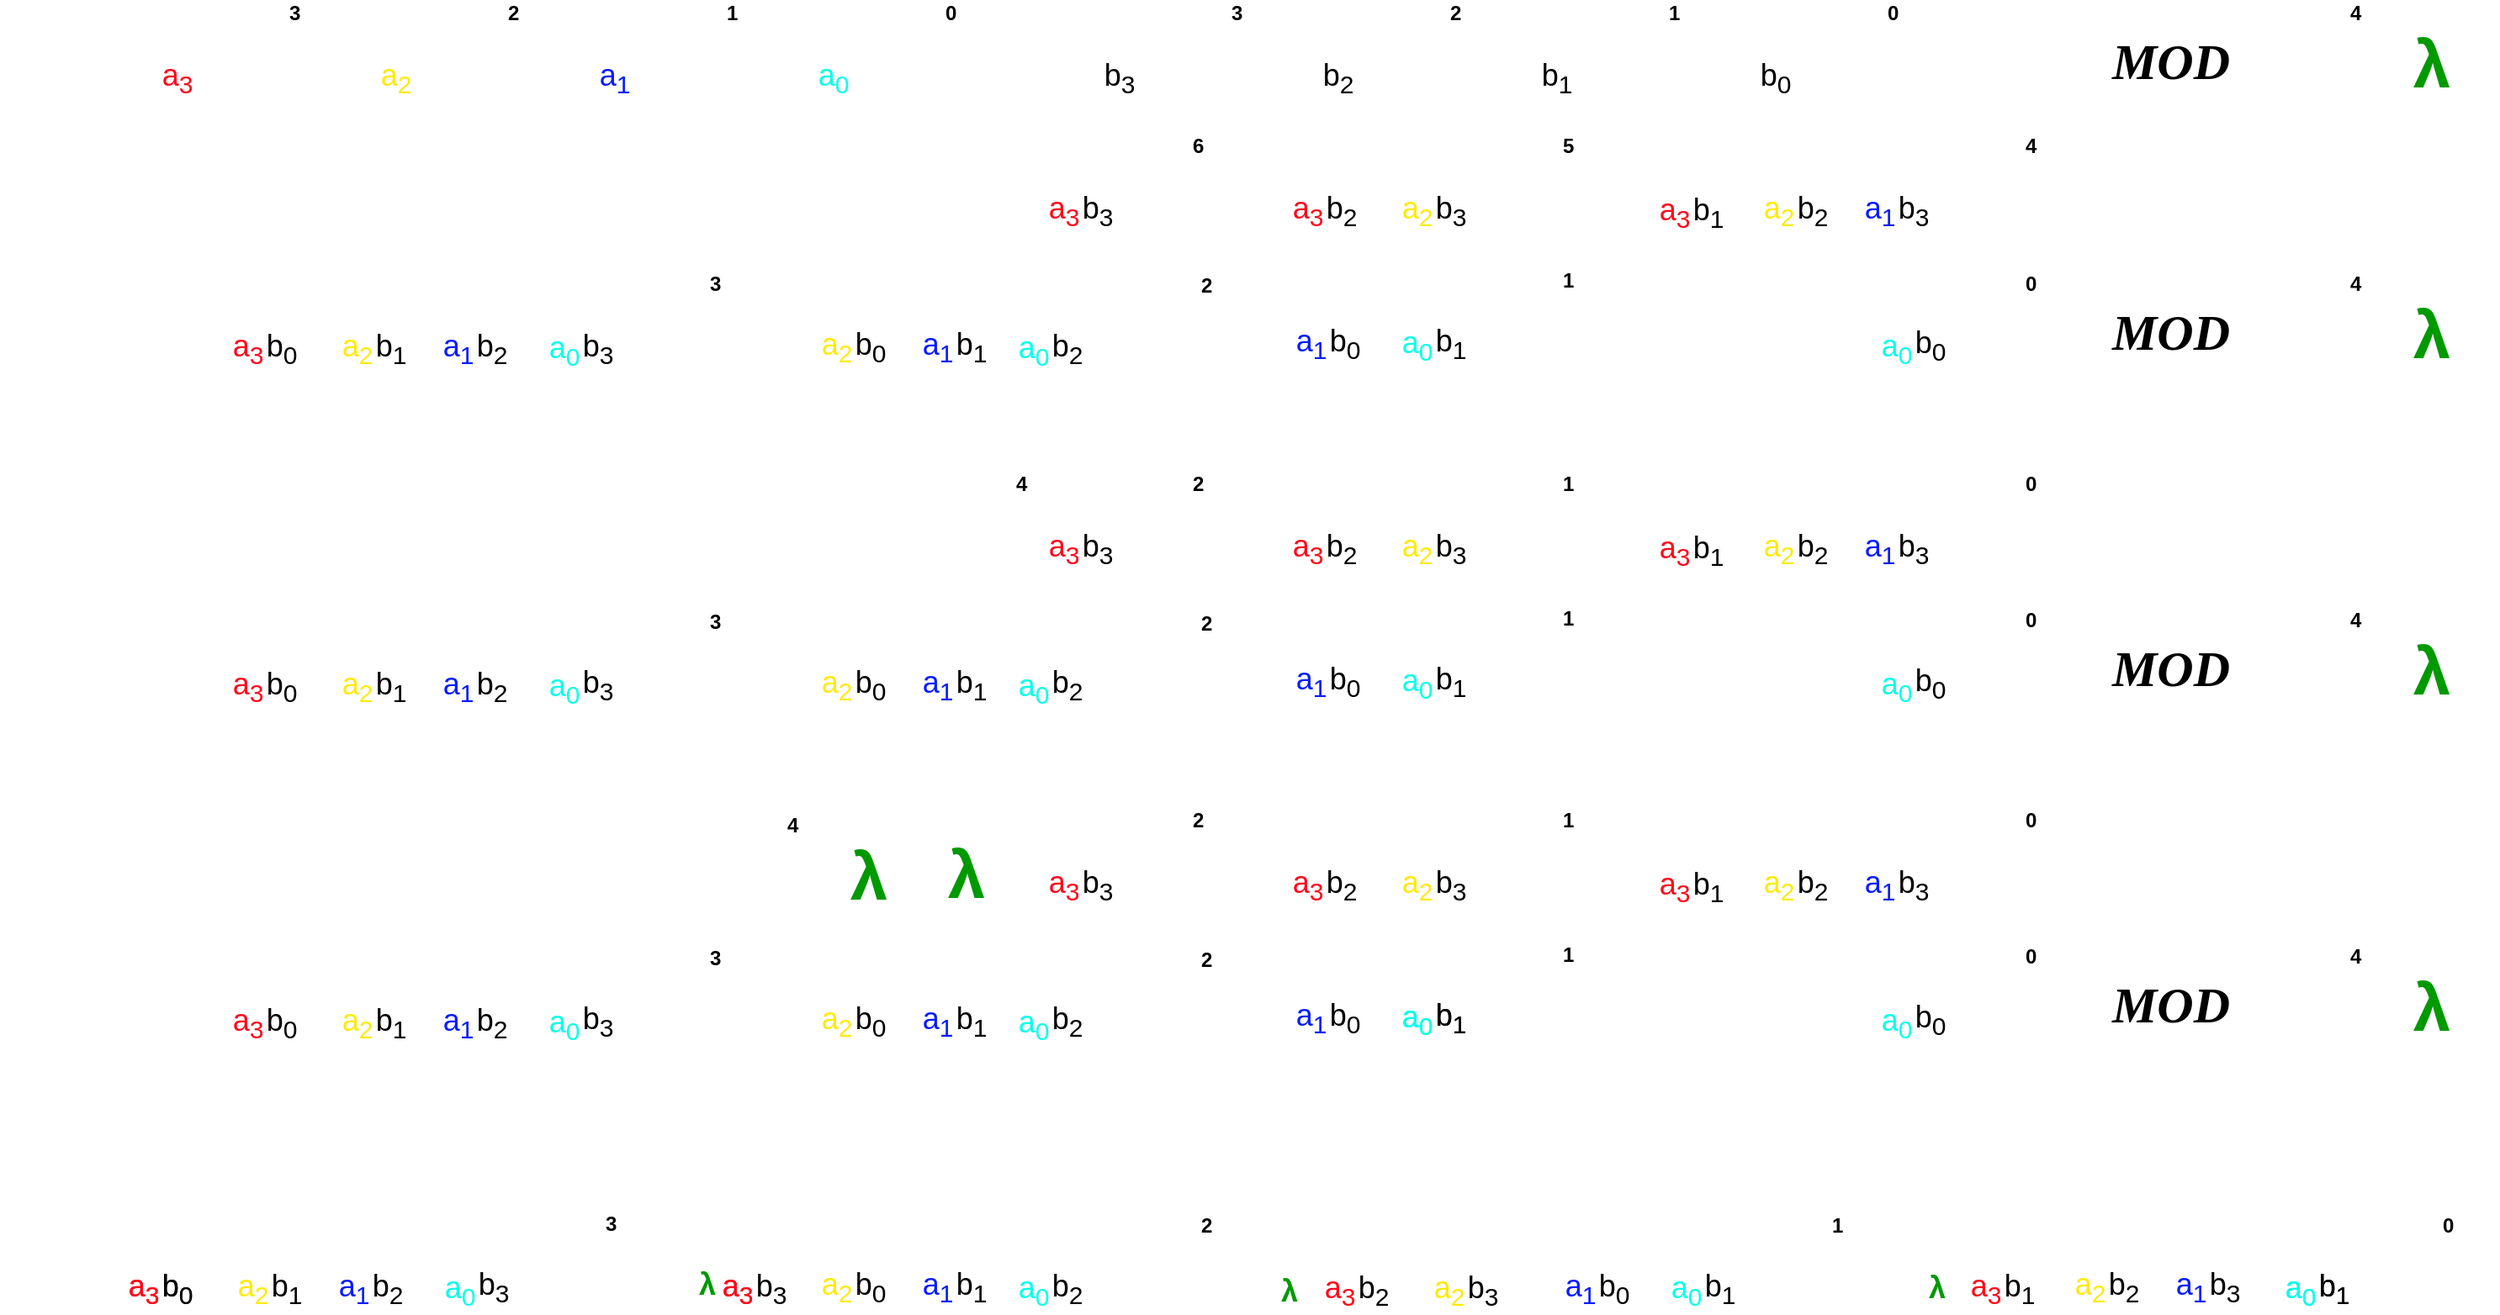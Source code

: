 <mxfile version="14.4.8" type="device"><diagram id="XZF8ehxf41jEDm3hDZkl" name="Page-1"><mxGraphModel dx="460" dy="790" grid="1" gridSize="10" guides="1" tooltips="1" connect="1" arrows="1" fold="1" page="1" pageScale="1" pageWidth="1654" pageHeight="2336" math="0" shadow="0"><root><mxCell id="0"/><mxCell id="1" parent="0"/><mxCell id="ED4SFQ_tLvxGeDP6RNLn-556" value="&lt;font style=&quot;font-size: 16px&quot; size=&quot;1&quot; color=&quot;#009900&quot;&gt;&lt;b&gt;&lt;font style=&quot;font-size: 16px&quot;&gt;&lt;span style=&quot;font-size: 18px&quot;&gt;λ&lt;/span&gt;&lt;/font&gt;&lt;/b&gt;&lt;/font&gt;" style="text;html=1;align=center;verticalAlign=middle;resizable=0;points=[];autosize=1;" parent="1" vertex="1"><mxGeometry x="1136" y="938.94" width="30" height="20" as="geometry"/></mxCell><mxCell id="ED4SFQ_tLvxGeDP6RNLn-5" value="&lt;b&gt;0&lt;/b&gt;" style="shape=image;html=1;verticalAlign=bottom;verticalLabelPosition=top;labelBackgroundColor=#ffffff;imageAspect=0;aspect=fixed;image=https://cdn1.iconfinder.com/data/icons/social-media-vol-3/24/_x-128.png;labelPosition=right;align=left;" parent="1" vertex="1"><mxGeometry x="520" y="200" width="40" height="40" as="geometry"/></mxCell><mxCell id="ED4SFQ_tLvxGeDP6RNLn-6" value="&lt;font color=&quot;#07FFEA&quot;&gt;&lt;span style=&quot;font-size: 18px&quot;&gt;&lt;font style=&quot;font-size: 18px&quot; face=&quot;Helvetica&quot;&gt;a&lt;sub&gt;0&lt;/sub&gt;&lt;/font&gt;&lt;/span&gt;&lt;/font&gt;" style="text;html=1;align=center;verticalAlign=middle;resizable=0;points=[];autosize=1;" parent="1" vertex="1"><mxGeometry x="480" y="220" width="30" height="20" as="geometry"/></mxCell><mxCell id="ED4SFQ_tLvxGeDP6RNLn-7" value="" style="shape=image;html=1;verticalAlign=top;verticalLabelPosition=bottom;labelBackgroundColor=#ffffff;imageAspect=0;aspect=fixed;image=https://cdn4.iconfinder.com/data/icons/wirecons-free-vector-icons/32/add-128.png;strokeColor=#000000;" parent="1" vertex="1"><mxGeometry x="440" y="205" width="30" height="30" as="geometry"/></mxCell><mxCell id="ED4SFQ_tLvxGeDP6RNLn-8" value="&lt;b&gt;1&lt;/b&gt;" style="shape=image;html=1;verticalAlign=bottom;verticalLabelPosition=top;labelBackgroundColor=#ffffff;imageAspect=0;aspect=fixed;image=https://cdn1.iconfinder.com/data/icons/social-media-vol-3/24/_x-128.png;labelPosition=right;align=left;" parent="1" vertex="1"><mxGeometry x="390" y="200" width="40" height="40" as="geometry"/></mxCell><mxCell id="ED4SFQ_tLvxGeDP6RNLn-9" value="&lt;font color=&quot;#071CFF&quot;&gt;&lt;span style=&quot;font-size: 18px&quot;&gt;&lt;font style=&quot;font-size: 18px&quot; face=&quot;Helvetica&quot;&gt;a&lt;sub&gt;1&lt;/sub&gt;&lt;/font&gt;&lt;/span&gt;&lt;/font&gt;" style="text;html=1;align=center;verticalAlign=middle;resizable=0;points=[];autosize=1;" parent="1" vertex="1"><mxGeometry x="350" y="220" width="30" height="20" as="geometry"/></mxCell><mxCell id="ED4SFQ_tLvxGeDP6RNLn-10" value="" style="shape=image;html=1;verticalAlign=top;verticalLabelPosition=bottom;labelBackgroundColor=#ffffff;imageAspect=0;aspect=fixed;image=https://cdn4.iconfinder.com/data/icons/wirecons-free-vector-icons/32/add-128.png;strokeColor=#000000;" parent="1" vertex="1"><mxGeometry x="310" y="205" width="30" height="30" as="geometry"/></mxCell><mxCell id="ED4SFQ_tLvxGeDP6RNLn-11" value="&lt;b&gt;2&lt;/b&gt;" style="shape=image;html=1;verticalAlign=bottom;verticalLabelPosition=top;labelBackgroundColor=#ffffff;imageAspect=0;aspect=fixed;image=https://cdn1.iconfinder.com/data/icons/social-media-vol-3/24/_x-128.png;labelPosition=right;align=left;" parent="1" vertex="1"><mxGeometry x="260" y="200" width="40" height="40" as="geometry"/></mxCell><mxCell id="ED4SFQ_tLvxGeDP6RNLn-12" value="&lt;font color=&quot;#FFEA07&quot;&gt;&lt;span style=&quot;font-size: 18px&quot;&gt;&lt;font style=&quot;font-size: 18px&quot; face=&quot;Helvetica&quot;&gt;a&lt;sub&gt;2&lt;/sub&gt;&lt;/font&gt;&lt;/span&gt;&lt;/font&gt;" style="text;html=1;align=center;verticalAlign=middle;resizable=0;points=[];autosize=1;" parent="1" vertex="1"><mxGeometry x="220" y="220" width="30" height="20" as="geometry"/></mxCell><mxCell id="ED4SFQ_tLvxGeDP6RNLn-13" value="" style="shape=image;html=1;verticalAlign=top;verticalLabelPosition=bottom;labelBackgroundColor=#ffffff;imageAspect=0;aspect=fixed;image=https://cdn4.iconfinder.com/data/icons/wirecons-free-vector-icons/32/add-128.png;strokeColor=#000000;" parent="1" vertex="1"><mxGeometry x="180" y="205" width="30" height="30" as="geometry"/></mxCell><mxCell id="ED4SFQ_tLvxGeDP6RNLn-14" value="&lt;b&gt;3&lt;/b&gt;" style="shape=image;html=1;verticalAlign=bottom;verticalLabelPosition=top;labelBackgroundColor=#ffffff;imageAspect=0;aspect=fixed;image=https://cdn1.iconfinder.com/data/icons/social-media-vol-3/24/_x-128.png;labelPosition=right;align=left;" parent="1" vertex="1"><mxGeometry x="130" y="200" width="40" height="40" as="geometry"/></mxCell><mxCell id="ED4SFQ_tLvxGeDP6RNLn-15" value="&lt;font color=&quot;#FF071C&quot;&gt;&lt;span style=&quot;font-size: 18px&quot;&gt;&lt;font style=&quot;font-size: 18px&quot; face=&quot;Helvetica&quot;&gt;a&lt;sub&gt;3&lt;/sub&gt;&lt;/font&gt;&lt;/span&gt;&lt;/font&gt;" style="text;html=1;align=center;verticalAlign=middle;resizable=0;points=[];autosize=1;" parent="1" vertex="1"><mxGeometry x="90" y="220" width="30" height="20" as="geometry"/></mxCell><mxCell id="ED4SFQ_tLvxGeDP6RNLn-17" value="" style="shape=image;html=1;verticalAlign=top;verticalLabelPosition=bottom;labelBackgroundColor=#ffffff;imageAspect=0;aspect=fixed;image=https://cdn2.iconfinder.com/data/icons/calculator-toolbox/64/parenthese1-128.png" parent="1" vertex="1"><mxGeometry x="60" y="200" width="40" height="40" as="geometry"/></mxCell><mxCell id="ED4SFQ_tLvxGeDP6RNLn-19" value="" style="shape=image;html=1;verticalAlign=top;verticalLabelPosition=bottom;labelBackgroundColor=#ffffff;imageAspect=0;aspect=fixed;image=https://cdn2.iconfinder.com/data/icons/calculator-toolbox/64/parenthese1-128.png;flipH=1;" parent="1" vertex="1"><mxGeometry x="550" y="200" width="40" height="40" as="geometry"/></mxCell><mxCell id="ED4SFQ_tLvxGeDP6RNLn-20" value="" style="shape=image;html=1;verticalAlign=top;verticalLabelPosition=bottom;labelBackgroundColor=#ffffff;imageAspect=0;aspect=fixed;image=https://cdn2.iconfinder.com/data/icons/font-awesome/1792/asterisk-128.png;strokeColor=#000000;" parent="1" vertex="1"><mxGeometry x="590" y="205" width="30" height="30" as="geometry"/></mxCell><mxCell id="ED4SFQ_tLvxGeDP6RNLn-22" value="&lt;span style=&quot;font-size: 18px&quot;&gt;&lt;font style=&quot;font-size: 18px&quot; face=&quot;Helvetica&quot;&gt;b&lt;sub&gt;0&lt;/sub&gt;&lt;/font&gt;&lt;/span&gt;" style="text;html=1;align=center;verticalAlign=middle;resizable=0;points=[];autosize=1;" parent="1" vertex="1"><mxGeometry x="1040" y="220" width="30" height="20" as="geometry"/></mxCell><mxCell id="ED4SFQ_tLvxGeDP6RNLn-23" value="" style="shape=image;html=1;verticalAlign=top;verticalLabelPosition=bottom;labelBackgroundColor=#ffffff;imageAspect=0;aspect=fixed;image=https://cdn4.iconfinder.com/data/icons/wirecons-free-vector-icons/32/add-128.png;strokeColor=#000000;" parent="1" vertex="1"><mxGeometry x="1000" y="205" width="30" height="30" as="geometry"/></mxCell><mxCell id="ED4SFQ_tLvxGeDP6RNLn-25" value="&lt;span style=&quot;font-size: 18px&quot;&gt;&lt;font style=&quot;font-size: 18px&quot; face=&quot;Helvetica&quot;&gt;b&lt;sub&gt;1&lt;/sub&gt;&lt;/font&gt;&lt;/span&gt;" style="text;html=1;align=center;verticalAlign=middle;resizable=0;points=[];autosize=1;" parent="1" vertex="1"><mxGeometry x="910" y="220" width="30" height="20" as="geometry"/></mxCell><mxCell id="ED4SFQ_tLvxGeDP6RNLn-26" value="" style="shape=image;html=1;verticalAlign=top;verticalLabelPosition=bottom;labelBackgroundColor=#ffffff;imageAspect=0;aspect=fixed;image=https://cdn4.iconfinder.com/data/icons/wirecons-free-vector-icons/32/add-128.png;strokeColor=#000000;" parent="1" vertex="1"><mxGeometry x="870" y="205" width="30" height="30" as="geometry"/></mxCell><mxCell id="ED4SFQ_tLvxGeDP6RNLn-28" value="&lt;span style=&quot;font-size: 18px&quot;&gt;&lt;font style=&quot;font-size: 18px&quot; face=&quot;Helvetica&quot;&gt;b&lt;sub&gt;2&lt;/sub&gt;&lt;/font&gt;&lt;/span&gt;" style="text;html=1;align=center;verticalAlign=middle;resizable=0;points=[];autosize=1;" parent="1" vertex="1"><mxGeometry x="780" y="220" width="30" height="20" as="geometry"/></mxCell><mxCell id="ED4SFQ_tLvxGeDP6RNLn-29" value="" style="shape=image;html=1;verticalAlign=top;verticalLabelPosition=bottom;labelBackgroundColor=#ffffff;imageAspect=0;aspect=fixed;image=https://cdn4.iconfinder.com/data/icons/wirecons-free-vector-icons/32/add-128.png;strokeColor=#000000;" parent="1" vertex="1"><mxGeometry x="740" y="205" width="30" height="30" as="geometry"/></mxCell><mxCell id="ED4SFQ_tLvxGeDP6RNLn-31" value="&lt;span style=&quot;font-size: 18px&quot;&gt;&lt;font style=&quot;font-size: 18px&quot; face=&quot;Helvetica&quot;&gt;b&lt;sub&gt;3&lt;/sub&gt;&lt;/font&gt;&lt;/span&gt;" style="text;html=1;align=center;verticalAlign=middle;resizable=0;points=[];autosize=1;" parent="1" vertex="1"><mxGeometry x="650" y="220" width="30" height="20" as="geometry"/></mxCell><mxCell id="ED4SFQ_tLvxGeDP6RNLn-32" value="" style="shape=image;html=1;verticalAlign=top;verticalLabelPosition=bottom;labelBackgroundColor=#ffffff;imageAspect=0;aspect=fixed;image=https://cdn2.iconfinder.com/data/icons/calculator-toolbox/64/parenthese1-128.png" parent="1" vertex="1"><mxGeometry x="620" y="200" width="40" height="40" as="geometry"/></mxCell><mxCell id="ED4SFQ_tLvxGeDP6RNLn-33" value="" style="shape=image;html=1;verticalAlign=top;verticalLabelPosition=bottom;labelBackgroundColor=#ffffff;imageAspect=0;aspect=fixed;image=https://cdn2.iconfinder.com/data/icons/calculator-toolbox/64/parenthese1-128.png;flipH=1;" parent="1" vertex="1"><mxGeometry x="1110" y="200" width="40" height="40" as="geometry"/></mxCell><mxCell id="ED4SFQ_tLvxGeDP6RNLn-34" value="" style="shape=image;html=1;verticalAlign=top;verticalLabelPosition=bottom;labelBackgroundColor=#ffffff;imageAspect=0;aspect=fixed;image=https://cdn2.iconfinder.com/data/icons/picol-vector/32/equal-128.png" parent="1" vertex="1"><mxGeometry y="280" width="40" height="40" as="geometry"/></mxCell><mxCell id="ED4SFQ_tLvxGeDP6RNLn-36" value="&lt;b&gt;0&lt;/b&gt;" style="shape=image;html=1;verticalAlign=bottom;verticalLabelPosition=top;labelBackgroundColor=#ffffff;imageAspect=0;aspect=fixed;image=https://cdn1.iconfinder.com/data/icons/social-media-vol-3/24/_x-128.png;labelPosition=right;align=left;" parent="1" vertex="1"><mxGeometry x="1080" y="200" width="40" height="40" as="geometry"/></mxCell><mxCell id="ED4SFQ_tLvxGeDP6RNLn-37" value="&lt;b&gt;1&lt;/b&gt;" style="shape=image;html=1;verticalAlign=bottom;verticalLabelPosition=top;labelBackgroundColor=#ffffff;imageAspect=0;aspect=fixed;image=https://cdn1.iconfinder.com/data/icons/social-media-vol-3/24/_x-128.png;labelPosition=right;align=left;" parent="1" vertex="1"><mxGeometry x="950" y="200" width="40" height="40" as="geometry"/></mxCell><mxCell id="ED4SFQ_tLvxGeDP6RNLn-38" value="&lt;b&gt;2&lt;/b&gt;" style="shape=image;html=1;verticalAlign=bottom;verticalLabelPosition=top;labelBackgroundColor=#ffffff;imageAspect=0;aspect=fixed;image=https://cdn1.iconfinder.com/data/icons/social-media-vol-3/24/_x-128.png;labelPosition=right;align=left;" parent="1" vertex="1"><mxGeometry x="820" y="200" width="40" height="40" as="geometry"/></mxCell><mxCell id="ED4SFQ_tLvxGeDP6RNLn-39" value="&lt;b&gt;3&lt;/b&gt;" style="shape=image;html=1;verticalAlign=bottom;verticalLabelPosition=top;labelBackgroundColor=#ffffff;imageAspect=0;aspect=fixed;image=https://cdn1.iconfinder.com/data/icons/social-media-vol-3/24/_x-128.png;labelPosition=right;align=left;" parent="1" vertex="1"><mxGeometry x="690" y="200" width="40" height="40" as="geometry"/></mxCell><mxCell id="ED4SFQ_tLvxGeDP6RNLn-43" value="&lt;b&gt;4&lt;/b&gt;" style="shape=image;html=1;verticalAlign=bottom;verticalLabelPosition=top;labelBackgroundColor=#ffffff;imageAspect=0;aspect=fixed;image=https://cdn1.iconfinder.com/data/icons/social-media-vol-3/24/_x-128.png;labelPosition=right;align=left;" parent="1" vertex="1"><mxGeometry x="1162" y="279.12" width="40" height="40" as="geometry"/></mxCell><mxCell id="ED4SFQ_tLvxGeDP6RNLn-46" value="&lt;b&gt;5&lt;/b&gt;" style="shape=image;html=1;verticalAlign=bottom;verticalLabelPosition=top;labelBackgroundColor=#ffffff;imageAspect=0;aspect=fixed;image=https://cdn1.iconfinder.com/data/icons/social-media-vol-3/24/_x-128.png;labelPosition=right;align=left;" parent="1" vertex="1"><mxGeometry x="887" y="279.12" width="40" height="40" as="geometry"/></mxCell><mxCell id="ED4SFQ_tLvxGeDP6RNLn-47" value="&lt;font color=&quot;#FFEA07&quot;&gt;&lt;span style=&quot;font-size: 18px&quot;&gt;&lt;font style=&quot;font-size: 18px&quot; face=&quot;Helvetica&quot;&gt;a&lt;sub&gt;2&lt;/sub&gt;&lt;/font&gt;&lt;/span&gt;&lt;/font&gt;" style="text;html=1;align=center;verticalAlign=middle;resizable=0;points=[];autosize=1;" parent="1" vertex="1"><mxGeometry x="827" y="298.62" width="30" height="20" as="geometry"/></mxCell><mxCell id="ED4SFQ_tLvxGeDP6RNLn-48" value="" style="shape=image;html=1;verticalAlign=top;verticalLabelPosition=bottom;labelBackgroundColor=#ffffff;imageAspect=0;aspect=fixed;image=https://cdn4.iconfinder.com/data/icons/wirecons-free-vector-icons/32/add-128.png;strokeColor=#000000;" parent="1" vertex="1"><mxGeometry x="717" y="286.12" width="30" height="30" as="geometry"/></mxCell><mxCell id="ED4SFQ_tLvxGeDP6RNLn-49" value="&lt;b&gt;6&lt;/b&gt;" style="shape=image;html=1;verticalAlign=bottom;verticalLabelPosition=top;labelBackgroundColor=#ffffff;imageAspect=0;aspect=fixed;image=https://cdn1.iconfinder.com/data/icons/social-media-vol-3/24/_x-128.png;labelPosition=right;align=left;" parent="1" vertex="1"><mxGeometry x="667" y="279.12" width="40" height="40" as="geometry"/></mxCell><mxCell id="ED4SFQ_tLvxGeDP6RNLn-50" value="&lt;font color=&quot;#FF071C&quot;&gt;&lt;span style=&quot;font-size: 18px&quot;&gt;&lt;font style=&quot;font-size: 18px&quot; face=&quot;Helvetica&quot;&gt;a&lt;sub&gt;3&lt;/sub&gt;&lt;/font&gt;&lt;/span&gt;&lt;/font&gt;" style="text;html=1;align=center;verticalAlign=middle;resizable=0;points=[];autosize=1;" parent="1" vertex="1"><mxGeometry x="617" y="299.12" width="30" height="20" as="geometry"/></mxCell><mxCell id="ED4SFQ_tLvxGeDP6RNLn-53" value="&lt;span style=&quot;font-size: 18px&quot;&gt;&lt;font style=&quot;font-size: 18px&quot; face=&quot;Helvetica&quot;&gt;b&lt;sub&gt;3&lt;/sub&gt;&lt;/font&gt;&lt;/span&gt;" style="text;html=1;align=center;verticalAlign=middle;resizable=0;points=[];autosize=1;" parent="1" vertex="1"><mxGeometry x="637" y="299.12" width="30" height="20" as="geometry"/></mxCell><mxCell id="ED4SFQ_tLvxGeDP6RNLn-54" value="&lt;span style=&quot;font-size: 18px&quot;&gt;&lt;font style=&quot;font-size: 18px&quot; face=&quot;Helvetica&quot;&gt;b&lt;sub&gt;3&lt;/sub&gt;&lt;/font&gt;&lt;/span&gt;" style="text;html=1;align=center;verticalAlign=middle;resizable=0;points=[];autosize=1;" parent="1" vertex="1"><mxGeometry x="847" y="298.62" width="30" height="20" as="geometry"/></mxCell><mxCell id="ED4SFQ_tLvxGeDP6RNLn-56" value="" style="shape=image;html=1;verticalAlign=top;verticalLabelPosition=bottom;labelBackgroundColor=#ffffff;imageAspect=0;aspect=fixed;image=https://cdn4.iconfinder.com/data/icons/wirecons-free-vector-icons/32/add-128.png;strokeColor=#000000;" parent="1" vertex="1"><mxGeometry x="812" y="301.12" width="15" height="15" as="geometry"/></mxCell><mxCell id="ED4SFQ_tLvxGeDP6RNLn-57" value="&lt;font color=&quot;#FF071C&quot;&gt;&lt;span style=&quot;font-size: 18px&quot;&gt;&lt;font style=&quot;font-size: 18px&quot; face=&quot;Helvetica&quot;&gt;a&lt;sub&gt;3&lt;/sub&gt;&lt;/font&gt;&lt;/span&gt;&lt;/font&gt;" style="text;html=1;align=center;verticalAlign=middle;resizable=0;points=[];autosize=1;" parent="1" vertex="1"><mxGeometry x="762" y="298.62" width="30" height="20" as="geometry"/></mxCell><mxCell id="ED4SFQ_tLvxGeDP6RNLn-58" value="&lt;span style=&quot;font-size: 18px&quot;&gt;&lt;font style=&quot;font-size: 18px&quot; face=&quot;Helvetica&quot;&gt;b&lt;sub&gt;2&lt;/sub&gt;&lt;/font&gt;&lt;/span&gt;" style="text;html=1;align=center;verticalAlign=middle;resizable=0;points=[];autosize=1;" parent="1" vertex="1"><mxGeometry x="782" y="298.62" width="30" height="20" as="geometry"/></mxCell><mxCell id="ED4SFQ_tLvxGeDP6RNLn-59" value="" style="shape=image;html=1;verticalAlign=top;verticalLabelPosition=bottom;labelBackgroundColor=#ffffff;imageAspect=0;aspect=fixed;image=https://cdn2.iconfinder.com/data/icons/calculator-toolbox/64/parenthese1-128.png" parent="1" vertex="1"><mxGeometry x="752" y="298.62" width="20" height="20" as="geometry"/></mxCell><mxCell id="ED4SFQ_tLvxGeDP6RNLn-60" value="" style="shape=image;html=1;verticalAlign=top;verticalLabelPosition=bottom;labelBackgroundColor=#ffffff;imageAspect=0;aspect=fixed;image=https://cdn2.iconfinder.com/data/icons/calculator-toolbox/64/parenthese1-128.png;flipH=1;" parent="1" vertex="1"><mxGeometry x="867" y="299.62" width="20" height="20" as="geometry"/></mxCell><mxCell id="ED4SFQ_tLvxGeDP6RNLn-62" value="&lt;font color=&quot;#FFEA07&quot;&gt;&lt;span style=&quot;font-size: 18px&quot;&gt;&lt;font style=&quot;font-size: 18px&quot; face=&quot;Helvetica&quot;&gt;a&lt;sub&gt;2&lt;/sub&gt;&lt;/font&gt;&lt;/span&gt;&lt;/font&gt;" style="text;html=1;align=center;verticalAlign=middle;resizable=0;points=[];autosize=1;" parent="1" vertex="1"><mxGeometry x="482" y="379.75" width="30" height="20" as="geometry"/></mxCell><mxCell id="ED4SFQ_tLvxGeDP6RNLn-63" value="&lt;span style=&quot;font-size: 18px&quot;&gt;&lt;font style=&quot;font-size: 18px&quot; face=&quot;Helvetica&quot;&gt;b&lt;sub&gt;0&lt;/sub&gt;&lt;/font&gt;&lt;/span&gt;" style="text;html=1;align=center;verticalAlign=middle;resizable=0;points=[];autosize=1;" parent="1" vertex="1"><mxGeometry x="502" y="379.75" width="30" height="20" as="geometry"/></mxCell><mxCell id="ED4SFQ_tLvxGeDP6RNLn-67" value="" style="shape=image;html=1;verticalAlign=top;verticalLabelPosition=bottom;labelBackgroundColor=#ffffff;imageAspect=0;aspect=fixed;image=https://cdn2.iconfinder.com/data/icons/calculator-toolbox/64/parenthese1-128.png" parent="1" vertex="1"><mxGeometry x="469.5" y="380.25" width="20" height="20" as="geometry"/></mxCell><mxCell id="ED4SFQ_tLvxGeDP6RNLn-71" value="&lt;span style=&quot;font-size: 18px&quot;&gt;&lt;font style=&quot;font-size: 18px&quot; face=&quot;Helvetica&quot;&gt;b&lt;sub&gt;1&lt;/sub&gt;&lt;/font&gt;&lt;/span&gt;" style="text;html=1;align=center;verticalAlign=middle;resizable=0;points=[];autosize=1;" parent="1" vertex="1"><mxGeometry x="562" y="379.75" width="30" height="20" as="geometry"/></mxCell><mxCell id="ED4SFQ_tLvxGeDP6RNLn-72" value="" style="shape=image;html=1;verticalAlign=top;verticalLabelPosition=bottom;labelBackgroundColor=#ffffff;imageAspect=0;aspect=fixed;image=https://cdn4.iconfinder.com/data/icons/wirecons-free-vector-icons/32/add-128.png;strokeColor=#000000;" parent="1" vertex="1"><mxGeometry x="530" y="382.5" width="15" height="15" as="geometry"/></mxCell><mxCell id="ED4SFQ_tLvxGeDP6RNLn-73" value="&lt;font color=&quot;#071CFF&quot;&gt;&lt;span style=&quot;font-size: 18px&quot;&gt;&lt;font style=&quot;font-size: 18px&quot; face=&quot;Helvetica&quot;&gt;a&lt;sub&gt;1&lt;/sub&gt;&lt;/font&gt;&lt;/span&gt;&lt;/font&gt;" style="text;html=1;align=center;verticalAlign=middle;resizable=0;points=[];autosize=1;" parent="1" vertex="1"><mxGeometry x="542" y="379.75" width="30" height="20" as="geometry"/></mxCell><mxCell id="ED4SFQ_tLvxGeDP6RNLn-74" value="" style="shape=image;html=1;verticalAlign=top;verticalLabelPosition=bottom;labelBackgroundColor=#ffffff;imageAspect=0;aspect=fixed;image=https://cdn2.iconfinder.com/data/icons/calculator-toolbox/64/parenthese1-128.png;flipH=1;" parent="1" vertex="1"><mxGeometry x="639.5" y="381.25" width="20" height="20" as="geometry"/></mxCell><mxCell id="ED4SFQ_tLvxGeDP6RNLn-75" value="" style="shape=image;html=1;verticalAlign=top;verticalLabelPosition=bottom;labelBackgroundColor=#ffffff;imageAspect=0;aspect=fixed;image=https://cdn4.iconfinder.com/data/icons/wirecons-free-vector-icons/32/add-128.png;strokeColor=#000000;" parent="1" vertex="1"><mxGeometry x="932" y="284.12" width="30" height="30" as="geometry"/></mxCell><mxCell id="ED4SFQ_tLvxGeDP6RNLn-76" value="" style="shape=image;html=1;verticalAlign=top;verticalLabelPosition=bottom;labelBackgroundColor=#ffffff;imageAspect=0;aspect=fixed;image=https://cdn4.iconfinder.com/data/icons/wirecons-free-vector-icons/32/add-128.png;strokeColor=#000000;" parent="1" vertex="1"><mxGeometry x="60" y="360.75" width="40" height="40" as="geometry"/></mxCell><mxCell id="ED4SFQ_tLvxGeDP6RNLn-77" value="&lt;b&gt;1&lt;/b&gt;" style="shape=image;html=1;verticalAlign=bottom;verticalLabelPosition=top;labelBackgroundColor=#ffffff;imageAspect=0;aspect=fixed;image=https://cdn1.iconfinder.com/data/icons/social-media-vol-3/24/_x-128.png;labelPosition=right;align=left;" parent="1" vertex="1"><mxGeometry x="886.5" y="358.63" width="40" height="40" as="geometry"/></mxCell><mxCell id="ED4SFQ_tLvxGeDP6RNLn-78" value="&lt;b&gt;2&lt;/b&gt;" style="shape=image;html=1;verticalAlign=bottom;verticalLabelPosition=top;labelBackgroundColor=#ffffff;imageAspect=0;aspect=fixed;image=https://cdn1.iconfinder.com/data/icons/social-media-vol-3/24/_x-128.png;labelPosition=right;align=left;" parent="1" vertex="1"><mxGeometry x="672" y="361.75" width="40" height="40" as="geometry"/></mxCell><mxCell id="ED4SFQ_tLvxGeDP6RNLn-80" value="" style="shape=image;html=1;verticalAlign=top;verticalLabelPosition=bottom;labelBackgroundColor=#ffffff;imageAspect=0;aspect=fixed;image=https://cdn4.iconfinder.com/data/icons/wirecons-free-vector-icons/32/add-128.png;strokeColor=#000000;" parent="1" vertex="1"><mxGeometry x="430" y="367.75" width="30" height="30" as="geometry"/></mxCell><mxCell id="ED4SFQ_tLvxGeDP6RNLn-81" value="&lt;b&gt;3&lt;/b&gt;" style="shape=image;html=1;verticalAlign=bottom;verticalLabelPosition=top;labelBackgroundColor=#ffffff;imageAspect=0;aspect=fixed;image=https://cdn1.iconfinder.com/data/icons/social-media-vol-3/24/_x-128.png;labelPosition=right;align=left;" parent="1" vertex="1"><mxGeometry x="380" y="360.75" width="40" height="40" as="geometry"/></mxCell><mxCell id="ED4SFQ_tLvxGeDP6RNLn-100" value="" style="shape=image;html=1;verticalAlign=top;verticalLabelPosition=bottom;labelBackgroundColor=#ffffff;imageAspect=0;aspect=fixed;image=https://cdn4.iconfinder.com/data/icons/wirecons-free-vector-icons/32/add-128.png;strokeColor=#000000;" parent="1" vertex="1"><mxGeometry x="717" y="366.75" width="30" height="30" as="geometry"/></mxCell><mxCell id="ED4SFQ_tLvxGeDP6RNLn-101" value="&lt;b&gt;0&lt;/b&gt;" style="shape=image;html=1;verticalAlign=bottom;verticalLabelPosition=top;labelBackgroundColor=#ffffff;imageAspect=0;aspect=fixed;image=https://cdn1.iconfinder.com/data/icons/social-media-vol-3/24/_x-128.png;labelPosition=right;align=left;" parent="1" vertex="1"><mxGeometry x="1162" y="360.5" width="40" height="40" as="geometry"/></mxCell><mxCell id="ED4SFQ_tLvxGeDP6RNLn-102" value="&lt;font color=&quot;#FFEA07&quot;&gt;&lt;span style=&quot;font-size: 18px&quot;&gt;&lt;font style=&quot;font-size: 18px&quot; face=&quot;Helvetica&quot;&gt;a&lt;sub&gt;2&lt;/sub&gt;&lt;/font&gt;&lt;/span&gt;&lt;/font&gt;" style="text;html=1;align=center;verticalAlign=middle;resizable=0;points=[];autosize=1;" parent="1" vertex="1"><mxGeometry x="197" y="381" width="30" height="20" as="geometry"/></mxCell><mxCell id="ED4SFQ_tLvxGeDP6RNLn-103" value="&lt;span style=&quot;font-size: 18px&quot;&gt;&lt;font style=&quot;font-size: 18px&quot; face=&quot;Helvetica&quot;&gt;b&lt;sub&gt;1&lt;/sub&gt;&lt;/font&gt;&lt;/span&gt;" style="text;html=1;align=center;verticalAlign=middle;resizable=0;points=[];autosize=1;" parent="1" vertex="1"><mxGeometry x="217" y="381" width="30" height="20" as="geometry"/></mxCell><mxCell id="ED4SFQ_tLvxGeDP6RNLn-104" value="" style="shape=image;html=1;verticalAlign=top;verticalLabelPosition=bottom;labelBackgroundColor=#ffffff;imageAspect=0;aspect=fixed;image=https://cdn4.iconfinder.com/data/icons/wirecons-free-vector-icons/32/add-128.png;strokeColor=#000000;" parent="1" vertex="1"><mxGeometry x="182" y="383.5" width="15" height="15" as="geometry"/></mxCell><mxCell id="ED4SFQ_tLvxGeDP6RNLn-105" value="&lt;font color=&quot;#FF071C&quot;&gt;&lt;span style=&quot;font-size: 18px&quot;&gt;&lt;font style=&quot;font-size: 18px&quot; face=&quot;Helvetica&quot;&gt;a&lt;sub&gt;3&lt;/sub&gt;&lt;/font&gt;&lt;/span&gt;&lt;/font&gt;" style="text;html=1;align=center;verticalAlign=middle;resizable=0;points=[];autosize=1;" parent="1" vertex="1"><mxGeometry x="132" y="381" width="30" height="20" as="geometry"/></mxCell><mxCell id="ED4SFQ_tLvxGeDP6RNLn-106" value="" style="shape=image;html=1;verticalAlign=top;verticalLabelPosition=bottom;labelBackgroundColor=#ffffff;imageAspect=0;aspect=fixed;image=https://cdn2.iconfinder.com/data/icons/calculator-toolbox/64/parenthese1-128.png" parent="1" vertex="1"><mxGeometry x="122" y="381" width="20" height="20" as="geometry"/></mxCell><mxCell id="ED4SFQ_tLvxGeDP6RNLn-107" value="&lt;span style=&quot;font-size: 18px&quot;&gt;&lt;font style=&quot;font-size: 18px&quot; face=&quot;Helvetica&quot;&gt;b&lt;sub&gt;0&lt;/sub&gt;&lt;/font&gt;&lt;/span&gt;" style="text;html=1;align=center;verticalAlign=middle;resizable=0;points=[];autosize=1;" parent="1" vertex="1"><mxGeometry x="152" y="381" width="30" height="20" as="geometry"/></mxCell><mxCell id="ED4SFQ_tLvxGeDP6RNLn-108" value="&lt;span style=&quot;font-size: 18px&quot;&gt;&lt;font style=&quot;font-size: 18px&quot; face=&quot;Helvetica&quot;&gt;b&lt;sub&gt;2&lt;/sub&gt;&lt;/font&gt;&lt;/span&gt;" style="text;html=1;align=center;verticalAlign=middle;resizable=0;points=[];autosize=1;" parent="1" vertex="1"><mxGeometry x="277" y="381" width="30" height="20" as="geometry"/></mxCell><mxCell id="ED4SFQ_tLvxGeDP6RNLn-109" value="" style="shape=image;html=1;verticalAlign=top;verticalLabelPosition=bottom;labelBackgroundColor=#ffffff;imageAspect=0;aspect=fixed;image=https://cdn4.iconfinder.com/data/icons/wirecons-free-vector-icons/32/add-128.png;strokeColor=#000000;" parent="1" vertex="1"><mxGeometry x="242" y="383.5" width="15" height="15" as="geometry"/></mxCell><mxCell id="ED4SFQ_tLvxGeDP6RNLn-110" value="&lt;font color=&quot;#071CFF&quot;&gt;&lt;span style=&quot;font-size: 18px&quot;&gt;&lt;font style=&quot;font-size: 18px&quot; face=&quot;Helvetica&quot;&gt;a&lt;sub&gt;1&lt;/sub&gt;&lt;/font&gt;&lt;/span&gt;&lt;/font&gt;" style="text;html=1;align=center;verticalAlign=middle;resizable=0;points=[];autosize=1;" parent="1" vertex="1"><mxGeometry x="257" y="381" width="30" height="20" as="geometry"/></mxCell><mxCell id="ED4SFQ_tLvxGeDP6RNLn-119" value="&lt;span style=&quot;font-size: 18px&quot;&gt;&lt;font style=&quot;font-size: 18px&quot; face=&quot;Helvetica&quot;&gt;b&lt;sub&gt;3&lt;/sub&gt;&lt;/font&gt;&lt;/span&gt;" style="text;html=1;align=center;verticalAlign=middle;resizable=0;points=[];autosize=1;" parent="1" vertex="1"><mxGeometry x="340" y="380.5" width="30" height="20" as="geometry"/></mxCell><mxCell id="ED4SFQ_tLvxGeDP6RNLn-120" value="" style="shape=image;html=1;verticalAlign=top;verticalLabelPosition=bottom;labelBackgroundColor=#ffffff;imageAspect=0;aspect=fixed;image=https://cdn4.iconfinder.com/data/icons/wirecons-free-vector-icons/32/add-128.png;strokeColor=#000000;" parent="1" vertex="1"><mxGeometry x="305" y="383" width="15" height="15" as="geometry"/></mxCell><mxCell id="ED4SFQ_tLvxGeDP6RNLn-122" value="" style="shape=image;html=1;verticalAlign=top;verticalLabelPosition=bottom;labelBackgroundColor=#ffffff;imageAspect=0;aspect=fixed;image=https://cdn2.iconfinder.com/data/icons/calculator-toolbox/64/parenthese1-128.png;flipH=1;" parent="1" vertex="1"><mxGeometry x="360" y="380.5" width="20" height="20" as="geometry"/></mxCell><mxCell id="ED4SFQ_tLvxGeDP6RNLn-128" value="&lt;font color=&quot;#07FFEA&quot;&gt;&lt;span style=&quot;font-size: 18px&quot;&gt;&lt;font style=&quot;font-size: 18px&quot; face=&quot;Helvetica&quot;&gt;a&lt;sub&gt;0&lt;/sub&gt;&lt;/font&gt;&lt;/span&gt;&lt;/font&gt;" style="text;html=1;align=center;verticalAlign=middle;resizable=0;points=[];autosize=1;" parent="1" vertex="1"><mxGeometry x="320" y="382" width="30" height="20" as="geometry"/></mxCell><mxCell id="ED4SFQ_tLvxGeDP6RNLn-136" value="&lt;span style=&quot;font-size: 18px&quot;&gt;&lt;font style=&quot;font-size: 18px&quot; face=&quot;Helvetica&quot;&gt;b&lt;sub&gt;0&lt;/sub&gt;&lt;/font&gt;&lt;/span&gt;" style="text;html=1;align=center;verticalAlign=middle;resizable=0;points=[];autosize=1;" parent="1" vertex="1"><mxGeometry x="783.5" y="378.13" width="30" height="20" as="geometry"/></mxCell><mxCell id="ED4SFQ_tLvxGeDP6RNLn-137" value="&lt;font color=&quot;#071CFF&quot;&gt;&lt;span style=&quot;font-size: 18px&quot;&gt;&lt;font style=&quot;font-size: 18px&quot; face=&quot;Helvetica&quot;&gt;a&lt;sub&gt;1&lt;/sub&gt;&lt;/font&gt;&lt;/span&gt;&lt;/font&gt;" style="text;html=1;align=center;verticalAlign=middle;resizable=0;points=[];autosize=1;" parent="1" vertex="1"><mxGeometry x="763.5" y="378.13" width="30" height="20" as="geometry"/></mxCell><mxCell id="ED4SFQ_tLvxGeDP6RNLn-138" value="&lt;span style=&quot;font-size: 18px&quot;&gt;&lt;font style=&quot;font-size: 18px&quot; face=&quot;Helvetica&quot;&gt;b&lt;sub&gt;1&lt;/sub&gt;&lt;/font&gt;&lt;/span&gt;" style="text;html=1;align=center;verticalAlign=middle;resizable=0;points=[];autosize=1;" parent="1" vertex="1"><mxGeometry x="846.5" y="377.63" width="30" height="20" as="geometry"/></mxCell><mxCell id="ED4SFQ_tLvxGeDP6RNLn-139" value="" style="shape=image;html=1;verticalAlign=top;verticalLabelPosition=bottom;labelBackgroundColor=#ffffff;imageAspect=0;aspect=fixed;image=https://cdn4.iconfinder.com/data/icons/wirecons-free-vector-icons/32/add-128.png;strokeColor=#000000;" parent="1" vertex="1"><mxGeometry x="811.5" y="380.13" width="15" height="15" as="geometry"/></mxCell><mxCell id="ED4SFQ_tLvxGeDP6RNLn-140" value="" style="shape=image;html=1;verticalAlign=top;verticalLabelPosition=bottom;labelBackgroundColor=#ffffff;imageAspect=0;aspect=fixed;image=https://cdn2.iconfinder.com/data/icons/calculator-toolbox/64/parenthese1-128.png;flipH=1;" parent="1" vertex="1"><mxGeometry x="866.5" y="379.63" width="20" height="20" as="geometry"/></mxCell><mxCell id="ED4SFQ_tLvxGeDP6RNLn-141" value="&lt;font color=&quot;#07FFEA&quot;&gt;&lt;span style=&quot;font-size: 18px&quot;&gt;&lt;font style=&quot;font-size: 18px&quot; face=&quot;Helvetica&quot;&gt;a&lt;sub&gt;0&lt;/sub&gt;&lt;/font&gt;&lt;/span&gt;&lt;/font&gt;" style="text;html=1;align=center;verticalAlign=middle;resizable=0;points=[];autosize=1;" parent="1" vertex="1"><mxGeometry x="826.5" y="379.13" width="30" height="20" as="geometry"/></mxCell><mxCell id="ED4SFQ_tLvxGeDP6RNLn-142" value="" style="shape=image;html=1;verticalAlign=top;verticalLabelPosition=bottom;labelBackgroundColor=#ffffff;imageAspect=0;aspect=fixed;image=https://cdn2.iconfinder.com/data/icons/calculator-toolbox/64/parenthese1-128.png" parent="1" vertex="1"><mxGeometry x="756.5" y="379.13" width="20" height="20" as="geometry"/></mxCell><mxCell id="ED4SFQ_tLvxGeDP6RNLn-154" value="" style="shape=image;html=1;verticalAlign=top;verticalLabelPosition=bottom;labelBackgroundColor=#ffffff;imageAspect=0;aspect=fixed;image=https://cdn4.iconfinder.com/data/icons/wirecons-free-vector-icons/32/add-128.png;strokeColor=#000000;" parent="1" vertex="1"><mxGeometry x="588" y="382.5" width="15" height="15" as="geometry"/></mxCell><mxCell id="ED4SFQ_tLvxGeDP6RNLn-156" value="&lt;span style=&quot;font-size: 18px&quot;&gt;&lt;font style=&quot;font-size: 18px&quot; face=&quot;Helvetica&quot;&gt;b&lt;sub&gt;2&lt;/sub&gt;&lt;/font&gt;&lt;/span&gt;" style="text;html=1;align=center;verticalAlign=middle;resizable=0;points=[];autosize=1;" parent="1" vertex="1"><mxGeometry x="619" y="380.5" width="30" height="20" as="geometry"/></mxCell><mxCell id="ED4SFQ_tLvxGeDP6RNLn-157" value="&lt;font color=&quot;#07FFEA&quot;&gt;&lt;span style=&quot;font-size: 18px&quot;&gt;&lt;font style=&quot;font-size: 18px&quot; face=&quot;Helvetica&quot;&gt;a&lt;sub&gt;0&lt;/sub&gt;&lt;/font&gt;&lt;/span&gt;&lt;/font&gt;" style="text;html=1;align=center;verticalAlign=middle;resizable=0;points=[];autosize=1;" parent="1" vertex="1"><mxGeometry x="599" y="382" width="30" height="20" as="geometry"/></mxCell><mxCell id="ED4SFQ_tLvxGeDP6RNLn-158" value="&lt;font color=&quot;#FFEA07&quot;&gt;&lt;span style=&quot;font-size: 18px&quot;&gt;&lt;font style=&quot;font-size: 18px&quot; face=&quot;Helvetica&quot;&gt;a&lt;sub&gt;2&lt;/sub&gt;&lt;/font&gt;&lt;/span&gt;&lt;/font&gt;" style="text;html=1;align=center;verticalAlign=middle;resizable=0;points=[];autosize=1;" parent="1" vertex="1"><mxGeometry x="1042" y="298.62" width="30" height="20" as="geometry"/></mxCell><mxCell id="ED4SFQ_tLvxGeDP6RNLn-159" value="&lt;span style=&quot;font-size: 18px&quot;&gt;&lt;font style=&quot;font-size: 18px&quot; face=&quot;Helvetica&quot;&gt;b&lt;sub&gt;2&lt;/sub&gt;&lt;/font&gt;&lt;/span&gt;" style="text;html=1;align=center;verticalAlign=middle;resizable=0;points=[];autosize=1;" parent="1" vertex="1"><mxGeometry x="1062" y="298.62" width="30" height="20" as="geometry"/></mxCell><mxCell id="ED4SFQ_tLvxGeDP6RNLn-160" value="" style="shape=image;html=1;verticalAlign=top;verticalLabelPosition=bottom;labelBackgroundColor=#ffffff;imageAspect=0;aspect=fixed;image=https://cdn2.iconfinder.com/data/icons/calculator-toolbox/64/parenthese1-128.png" parent="1" vertex="1"><mxGeometry x="969" y="299" width="20" height="20" as="geometry"/></mxCell><mxCell id="ED4SFQ_tLvxGeDP6RNLn-161" value="&lt;span style=&quot;font-size: 18px&quot;&gt;&lt;font style=&quot;font-size: 18px&quot; face=&quot;Helvetica&quot;&gt;b&lt;sub&gt;3&lt;/sub&gt;&lt;/font&gt;&lt;/span&gt;" style="text;html=1;align=center;verticalAlign=middle;resizable=0;points=[];autosize=1;" parent="1" vertex="1"><mxGeometry x="1122" y="298.62" width="30" height="20" as="geometry"/></mxCell><mxCell id="ED4SFQ_tLvxGeDP6RNLn-162" value="" style="shape=image;html=1;verticalAlign=top;verticalLabelPosition=bottom;labelBackgroundColor=#ffffff;imageAspect=0;aspect=fixed;image=https://cdn4.iconfinder.com/data/icons/wirecons-free-vector-icons/32/add-128.png;strokeColor=#000000;" parent="1" vertex="1"><mxGeometry x="1090" y="301.37" width="15" height="15" as="geometry"/></mxCell><mxCell id="ED4SFQ_tLvxGeDP6RNLn-163" value="&lt;font color=&quot;#071CFF&quot;&gt;&lt;span style=&quot;font-size: 18px&quot;&gt;&lt;font style=&quot;font-size: 18px&quot; face=&quot;Helvetica&quot;&gt;a&lt;sub&gt;1&lt;/sub&gt;&lt;/font&gt;&lt;/span&gt;&lt;/font&gt;" style="text;html=1;align=center;verticalAlign=middle;resizable=0;points=[];autosize=1;" parent="1" vertex="1"><mxGeometry x="1102" y="298.62" width="30" height="20" as="geometry"/></mxCell><mxCell id="ED4SFQ_tLvxGeDP6RNLn-164" value="" style="shape=image;html=1;verticalAlign=top;verticalLabelPosition=bottom;labelBackgroundColor=#ffffff;imageAspect=0;aspect=fixed;image=https://cdn2.iconfinder.com/data/icons/calculator-toolbox/64/parenthese1-128.png;flipH=1;" parent="1" vertex="1"><mxGeometry x="1139" y="300" width="20" height="20" as="geometry"/></mxCell><mxCell id="ED4SFQ_tLvxGeDP6RNLn-168" value="" style="shape=image;html=1;verticalAlign=top;verticalLabelPosition=bottom;labelBackgroundColor=#ffffff;imageAspect=0;aspect=fixed;image=https://cdn4.iconfinder.com/data/icons/wirecons-free-vector-icons/32/add-128.png;strokeColor=#000000;" parent="1" vertex="1"><mxGeometry x="1029.5" y="302.12" width="15" height="15" as="geometry"/></mxCell><mxCell id="ED4SFQ_tLvxGeDP6RNLn-169" value="&lt;font color=&quot;#FF071C&quot;&gt;&lt;span style=&quot;font-size: 18px&quot;&gt;&lt;font style=&quot;font-size: 18px&quot; face=&quot;Helvetica&quot;&gt;a&lt;sub&gt;3&lt;/sub&gt;&lt;/font&gt;&lt;/span&gt;&lt;/font&gt;" style="text;html=1;align=center;verticalAlign=middle;resizable=0;points=[];autosize=1;" parent="1" vertex="1"><mxGeometry x="979.5" y="299.62" width="30" height="20" as="geometry"/></mxCell><mxCell id="ED4SFQ_tLvxGeDP6RNLn-170" value="&lt;span style=&quot;font-size: 18px&quot;&gt;&lt;font style=&quot;font-size: 18px&quot; face=&quot;Helvetica&quot;&gt;b&lt;sub&gt;1&lt;/sub&gt;&lt;/font&gt;&lt;/span&gt;" style="text;html=1;align=center;verticalAlign=middle;resizable=0;points=[];autosize=1;" parent="1" vertex="1"><mxGeometry x="999.5" y="299.62" width="30" height="20" as="geometry"/></mxCell><mxCell id="ED4SFQ_tLvxGeDP6RNLn-171" value="&lt;span style=&quot;font-size: 18px&quot;&gt;&lt;font style=&quot;font-size: 18px&quot; face=&quot;Helvetica&quot;&gt;b&lt;sub&gt;0&lt;/sub&gt;&lt;/font&gt;&lt;/span&gt;" style="text;html=1;align=center;verticalAlign=middle;resizable=0;points=[];autosize=1;" parent="1" vertex="1"><mxGeometry x="1132" y="379.25" width="30" height="20" as="geometry"/></mxCell><mxCell id="ED4SFQ_tLvxGeDP6RNLn-172" value="&lt;font color=&quot;#07FFEA&quot;&gt;&lt;span style=&quot;font-size: 18px&quot;&gt;&lt;font style=&quot;font-size: 18px&quot; face=&quot;Helvetica&quot;&gt;a&lt;sub&gt;0&lt;/sub&gt;&lt;/font&gt;&lt;/span&gt;&lt;/font&gt;" style="text;html=1;align=center;verticalAlign=middle;resizable=0;points=[];autosize=1;" parent="1" vertex="1"><mxGeometry x="1112" y="380.75" width="30" height="20" as="geometry"/></mxCell><mxCell id="ED4SFQ_tLvxGeDP6RNLn-173" value="" style="shape=image;html=1;verticalAlign=top;verticalLabelPosition=bottom;labelBackgroundColor=#ffffff;imageAspect=0;aspect=fixed;image=https://cdn4.iconfinder.com/data/icons/wirecons-free-vector-icons/32/add-128.png;strokeColor=#000000;" parent="1" vertex="1"><mxGeometry x="937.5" y="363.63" width="30" height="30" as="geometry"/></mxCell><mxCell id="ED4SFQ_tLvxGeDP6RNLn-311" value="" style="shape=image;html=1;verticalAlign=top;verticalLabelPosition=bottom;labelBackgroundColor=#ffffff;imageAspect=0;aspect=fixed;image=https://cdn2.iconfinder.com/data/icons/picol-vector/32/equal-128.png" parent="1" vertex="1"><mxGeometry y="480.88" width="40" height="40" as="geometry"/></mxCell><mxCell id="ED4SFQ_tLvxGeDP6RNLn-312" value="&lt;b&gt;0&lt;/b&gt;" style="shape=image;html=1;verticalAlign=bottom;verticalLabelPosition=top;labelBackgroundColor=#ffffff;imageAspect=0;aspect=fixed;image=https://cdn1.iconfinder.com/data/icons/social-media-vol-3/24/_x-128.png;labelPosition=right;align=left;" parent="1" vertex="1"><mxGeometry x="1162" y="480" width="40" height="40" as="geometry"/></mxCell><mxCell id="ED4SFQ_tLvxGeDP6RNLn-313" value="&lt;b&gt;1&lt;/b&gt;" style="shape=image;html=1;verticalAlign=bottom;verticalLabelPosition=top;labelBackgroundColor=#ffffff;imageAspect=0;aspect=fixed;image=https://cdn1.iconfinder.com/data/icons/social-media-vol-3/24/_x-128.png;labelPosition=right;align=left;" parent="1" vertex="1"><mxGeometry x="887" y="480" width="40" height="40" as="geometry"/></mxCell><mxCell id="ED4SFQ_tLvxGeDP6RNLn-314" value="&lt;font color=&quot;#FFEA07&quot;&gt;&lt;span style=&quot;font-size: 18px&quot;&gt;&lt;font style=&quot;font-size: 18px&quot; face=&quot;Helvetica&quot;&gt;a&lt;sub&gt;2&lt;/sub&gt;&lt;/font&gt;&lt;/span&gt;&lt;/font&gt;" style="text;html=1;align=center;verticalAlign=middle;resizable=0;points=[];autosize=1;" parent="1" vertex="1"><mxGeometry x="827" y="499.5" width="30" height="20" as="geometry"/></mxCell><mxCell id="ED4SFQ_tLvxGeDP6RNLn-315" value="" style="shape=image;html=1;verticalAlign=top;verticalLabelPosition=bottom;labelBackgroundColor=#ffffff;imageAspect=0;aspect=fixed;image=https://cdn4.iconfinder.com/data/icons/wirecons-free-vector-icons/32/add-128.png;strokeColor=#000000;" parent="1" vertex="1"><mxGeometry x="717" y="487" width="30" height="30" as="geometry"/></mxCell><mxCell id="ED4SFQ_tLvxGeDP6RNLn-316" value="&lt;b&gt;2&lt;/b&gt;" style="shape=image;html=1;verticalAlign=bottom;verticalLabelPosition=top;labelBackgroundColor=#ffffff;imageAspect=0;aspect=fixed;image=https://cdn1.iconfinder.com/data/icons/social-media-vol-3/24/_x-128.png;labelPosition=right;align=left;" parent="1" vertex="1"><mxGeometry x="667" y="480" width="40" height="40" as="geometry"/></mxCell><mxCell id="ED4SFQ_tLvxGeDP6RNLn-317" value="&lt;font color=&quot;#FF071C&quot;&gt;&lt;span style=&quot;font-size: 18px&quot;&gt;&lt;font style=&quot;font-size: 18px&quot; face=&quot;Helvetica&quot;&gt;a&lt;sub&gt;3&lt;/sub&gt;&lt;/font&gt;&lt;/span&gt;&lt;/font&gt;" style="text;html=1;align=center;verticalAlign=middle;resizable=0;points=[];autosize=1;" parent="1" vertex="1"><mxGeometry x="617" y="500" width="30" height="20" as="geometry"/></mxCell><mxCell id="ED4SFQ_tLvxGeDP6RNLn-318" value="&lt;span style=&quot;font-size: 18px&quot;&gt;&lt;font style=&quot;font-size: 18px&quot; face=&quot;Helvetica&quot;&gt;b&lt;sub&gt;3&lt;/sub&gt;&lt;/font&gt;&lt;/span&gt;" style="text;html=1;align=center;verticalAlign=middle;resizable=0;points=[];autosize=1;" parent="1" vertex="1"><mxGeometry x="637" y="500" width="30" height="20" as="geometry"/></mxCell><mxCell id="ED4SFQ_tLvxGeDP6RNLn-319" value="&lt;span style=&quot;font-size: 18px&quot;&gt;&lt;font style=&quot;font-size: 18px&quot; face=&quot;Helvetica&quot;&gt;b&lt;sub&gt;3&lt;/sub&gt;&lt;/font&gt;&lt;/span&gt;" style="text;html=1;align=center;verticalAlign=middle;resizable=0;points=[];autosize=1;" parent="1" vertex="1"><mxGeometry x="847" y="499.5" width="30" height="20" as="geometry"/></mxCell><mxCell id="ED4SFQ_tLvxGeDP6RNLn-320" value="" style="shape=image;html=1;verticalAlign=top;verticalLabelPosition=bottom;labelBackgroundColor=#ffffff;imageAspect=0;aspect=fixed;image=https://cdn4.iconfinder.com/data/icons/wirecons-free-vector-icons/32/add-128.png;strokeColor=#000000;" parent="1" vertex="1"><mxGeometry x="812" y="502" width="15" height="15" as="geometry"/></mxCell><mxCell id="ED4SFQ_tLvxGeDP6RNLn-321" value="&lt;font color=&quot;#FF071C&quot;&gt;&lt;span style=&quot;font-size: 18px&quot;&gt;&lt;font style=&quot;font-size: 18px&quot; face=&quot;Helvetica&quot;&gt;a&lt;sub&gt;3&lt;/sub&gt;&lt;/font&gt;&lt;/span&gt;&lt;/font&gt;" style="text;html=1;align=center;verticalAlign=middle;resizable=0;points=[];autosize=1;" parent="1" vertex="1"><mxGeometry x="762" y="499.5" width="30" height="20" as="geometry"/></mxCell><mxCell id="ED4SFQ_tLvxGeDP6RNLn-322" value="&lt;span style=&quot;font-size: 18px&quot;&gt;&lt;font style=&quot;font-size: 18px&quot; face=&quot;Helvetica&quot;&gt;b&lt;sub&gt;2&lt;/sub&gt;&lt;/font&gt;&lt;/span&gt;" style="text;html=1;align=center;verticalAlign=middle;resizable=0;points=[];autosize=1;" parent="1" vertex="1"><mxGeometry x="782" y="499.5" width="30" height="20" as="geometry"/></mxCell><mxCell id="ED4SFQ_tLvxGeDP6RNLn-323" value="" style="shape=image;html=1;verticalAlign=top;verticalLabelPosition=bottom;labelBackgroundColor=#ffffff;imageAspect=0;aspect=fixed;image=https://cdn2.iconfinder.com/data/icons/calculator-toolbox/64/parenthese1-128.png" parent="1" vertex="1"><mxGeometry x="752" y="499.5" width="20" height="20" as="geometry"/></mxCell><mxCell id="ED4SFQ_tLvxGeDP6RNLn-324" value="" style="shape=image;html=1;verticalAlign=top;verticalLabelPosition=bottom;labelBackgroundColor=#ffffff;imageAspect=0;aspect=fixed;image=https://cdn2.iconfinder.com/data/icons/calculator-toolbox/64/parenthese1-128.png;flipH=1;" parent="1" vertex="1"><mxGeometry x="867" y="500.5" width="20" height="20" as="geometry"/></mxCell><mxCell id="ED4SFQ_tLvxGeDP6RNLn-325" value="&lt;font color=&quot;#FFEA07&quot;&gt;&lt;span style=&quot;font-size: 18px&quot;&gt;&lt;font style=&quot;font-size: 18px&quot; face=&quot;Helvetica&quot;&gt;a&lt;sub&gt;2&lt;/sub&gt;&lt;/font&gt;&lt;/span&gt;&lt;/font&gt;" style="text;html=1;align=center;verticalAlign=middle;resizable=0;points=[];autosize=1;" parent="1" vertex="1"><mxGeometry x="482" y="580.63" width="30" height="20" as="geometry"/></mxCell><mxCell id="ED4SFQ_tLvxGeDP6RNLn-326" value="&lt;span style=&quot;font-size: 18px&quot;&gt;&lt;font style=&quot;font-size: 18px&quot; face=&quot;Helvetica&quot;&gt;b&lt;sub&gt;0&lt;/sub&gt;&lt;/font&gt;&lt;/span&gt;" style="text;html=1;align=center;verticalAlign=middle;resizable=0;points=[];autosize=1;" parent="1" vertex="1"><mxGeometry x="502" y="580.63" width="30" height="20" as="geometry"/></mxCell><mxCell id="ED4SFQ_tLvxGeDP6RNLn-327" value="" style="shape=image;html=1;verticalAlign=top;verticalLabelPosition=bottom;labelBackgroundColor=#ffffff;imageAspect=0;aspect=fixed;image=https://cdn2.iconfinder.com/data/icons/calculator-toolbox/64/parenthese1-128.png" parent="1" vertex="1"><mxGeometry x="469.5" y="581.13" width="20" height="20" as="geometry"/></mxCell><mxCell id="ED4SFQ_tLvxGeDP6RNLn-328" value="&lt;span style=&quot;font-size: 18px&quot;&gt;&lt;font style=&quot;font-size: 18px&quot; face=&quot;Helvetica&quot;&gt;b&lt;sub&gt;1&lt;/sub&gt;&lt;/font&gt;&lt;/span&gt;" style="text;html=1;align=center;verticalAlign=middle;resizable=0;points=[];autosize=1;" parent="1" vertex="1"><mxGeometry x="562" y="580.63" width="30" height="20" as="geometry"/></mxCell><mxCell id="ED4SFQ_tLvxGeDP6RNLn-329" value="" style="shape=image;html=1;verticalAlign=top;verticalLabelPosition=bottom;labelBackgroundColor=#ffffff;imageAspect=0;aspect=fixed;image=https://cdn4.iconfinder.com/data/icons/wirecons-free-vector-icons/32/add-128.png;strokeColor=#000000;" parent="1" vertex="1"><mxGeometry x="530" y="583.38" width="15" height="15" as="geometry"/></mxCell><mxCell id="ED4SFQ_tLvxGeDP6RNLn-330" value="&lt;font color=&quot;#071CFF&quot;&gt;&lt;span style=&quot;font-size: 18px&quot;&gt;&lt;font style=&quot;font-size: 18px&quot; face=&quot;Helvetica&quot;&gt;a&lt;sub&gt;1&lt;/sub&gt;&lt;/font&gt;&lt;/span&gt;&lt;/font&gt;" style="text;html=1;align=center;verticalAlign=middle;resizable=0;points=[];autosize=1;" parent="1" vertex="1"><mxGeometry x="542" y="580.63" width="30" height="20" as="geometry"/></mxCell><mxCell id="ED4SFQ_tLvxGeDP6RNLn-331" value="" style="shape=image;html=1;verticalAlign=top;verticalLabelPosition=bottom;labelBackgroundColor=#ffffff;imageAspect=0;aspect=fixed;image=https://cdn2.iconfinder.com/data/icons/calculator-toolbox/64/parenthese1-128.png;flipH=1;" parent="1" vertex="1"><mxGeometry x="639.5" y="582.13" width="20" height="20" as="geometry"/></mxCell><mxCell id="ED4SFQ_tLvxGeDP6RNLn-332" value="" style="shape=image;html=1;verticalAlign=top;verticalLabelPosition=bottom;labelBackgroundColor=#ffffff;imageAspect=0;aspect=fixed;image=https://cdn4.iconfinder.com/data/icons/wirecons-free-vector-icons/32/add-128.png;strokeColor=#000000;" parent="1" vertex="1"><mxGeometry x="932" y="485" width="30" height="30" as="geometry"/></mxCell><mxCell id="ED4SFQ_tLvxGeDP6RNLn-333" value="" style="shape=image;html=1;verticalAlign=top;verticalLabelPosition=bottom;labelBackgroundColor=#ffffff;imageAspect=0;aspect=fixed;image=https://cdn4.iconfinder.com/data/icons/wirecons-free-vector-icons/32/add-128.png;strokeColor=#000000;" parent="1" vertex="1"><mxGeometry x="60" y="561.63" width="40" height="40" as="geometry"/></mxCell><mxCell id="ED4SFQ_tLvxGeDP6RNLn-334" value="&lt;b&gt;1&lt;/b&gt;" style="shape=image;html=1;verticalAlign=bottom;verticalLabelPosition=top;labelBackgroundColor=#ffffff;imageAspect=0;aspect=fixed;image=https://cdn1.iconfinder.com/data/icons/social-media-vol-3/24/_x-128.png;labelPosition=right;align=left;" parent="1" vertex="1"><mxGeometry x="886.5" y="559.51" width="40" height="40" as="geometry"/></mxCell><mxCell id="ED4SFQ_tLvxGeDP6RNLn-335" value="&lt;b&gt;2&lt;/b&gt;" style="shape=image;html=1;verticalAlign=bottom;verticalLabelPosition=top;labelBackgroundColor=#ffffff;imageAspect=0;aspect=fixed;image=https://cdn1.iconfinder.com/data/icons/social-media-vol-3/24/_x-128.png;labelPosition=right;align=left;" parent="1" vertex="1"><mxGeometry x="672" y="562.63" width="40" height="40" as="geometry"/></mxCell><mxCell id="ED4SFQ_tLvxGeDP6RNLn-336" value="" style="shape=image;html=1;verticalAlign=top;verticalLabelPosition=bottom;labelBackgroundColor=#ffffff;imageAspect=0;aspect=fixed;image=https://cdn4.iconfinder.com/data/icons/wirecons-free-vector-icons/32/add-128.png;strokeColor=#000000;" parent="1" vertex="1"><mxGeometry x="430" y="568.63" width="30" height="30" as="geometry"/></mxCell><mxCell id="ED4SFQ_tLvxGeDP6RNLn-337" value="&lt;b&gt;3&lt;/b&gt;" style="shape=image;html=1;verticalAlign=bottom;verticalLabelPosition=top;labelBackgroundColor=#ffffff;imageAspect=0;aspect=fixed;image=https://cdn1.iconfinder.com/data/icons/social-media-vol-3/24/_x-128.png;labelPosition=right;align=left;" parent="1" vertex="1"><mxGeometry x="380" y="561.63" width="40" height="40" as="geometry"/></mxCell><mxCell id="ED4SFQ_tLvxGeDP6RNLn-338" value="" style="shape=image;html=1;verticalAlign=top;verticalLabelPosition=bottom;labelBackgroundColor=#ffffff;imageAspect=0;aspect=fixed;image=https://cdn4.iconfinder.com/data/icons/wirecons-free-vector-icons/32/add-128.png;strokeColor=#000000;" parent="1" vertex="1"><mxGeometry x="717" y="567.63" width="30" height="30" as="geometry"/></mxCell><mxCell id="ED4SFQ_tLvxGeDP6RNLn-339" value="&lt;b&gt;0&lt;/b&gt;" style="shape=image;html=1;verticalAlign=bottom;verticalLabelPosition=top;labelBackgroundColor=#ffffff;imageAspect=0;aspect=fixed;image=https://cdn1.iconfinder.com/data/icons/social-media-vol-3/24/_x-128.png;labelPosition=right;align=left;" parent="1" vertex="1"><mxGeometry x="1162" y="561.38" width="40" height="40" as="geometry"/></mxCell><mxCell id="ED4SFQ_tLvxGeDP6RNLn-340" value="&lt;font color=&quot;#FFEA07&quot;&gt;&lt;span style=&quot;font-size: 18px&quot;&gt;&lt;font style=&quot;font-size: 18px&quot; face=&quot;Helvetica&quot;&gt;a&lt;sub&gt;2&lt;/sub&gt;&lt;/font&gt;&lt;/span&gt;&lt;/font&gt;" style="text;html=1;align=center;verticalAlign=middle;resizable=0;points=[];autosize=1;" parent="1" vertex="1"><mxGeometry x="197" y="581.88" width="30" height="20" as="geometry"/></mxCell><mxCell id="ED4SFQ_tLvxGeDP6RNLn-341" value="&lt;span style=&quot;font-size: 18px&quot;&gt;&lt;font style=&quot;font-size: 18px&quot; face=&quot;Helvetica&quot;&gt;b&lt;sub&gt;1&lt;/sub&gt;&lt;/font&gt;&lt;/span&gt;" style="text;html=1;align=center;verticalAlign=middle;resizable=0;points=[];autosize=1;" parent="1" vertex="1"><mxGeometry x="217" y="581.88" width="30" height="20" as="geometry"/></mxCell><mxCell id="ED4SFQ_tLvxGeDP6RNLn-342" value="" style="shape=image;html=1;verticalAlign=top;verticalLabelPosition=bottom;labelBackgroundColor=#ffffff;imageAspect=0;aspect=fixed;image=https://cdn4.iconfinder.com/data/icons/wirecons-free-vector-icons/32/add-128.png;strokeColor=#000000;" parent="1" vertex="1"><mxGeometry x="182" y="584.38" width="15" height="15" as="geometry"/></mxCell><mxCell id="ED4SFQ_tLvxGeDP6RNLn-343" value="&lt;font color=&quot;#FF071C&quot;&gt;&lt;span style=&quot;font-size: 18px&quot;&gt;&lt;font style=&quot;font-size: 18px&quot; face=&quot;Helvetica&quot;&gt;a&lt;sub&gt;3&lt;/sub&gt;&lt;/font&gt;&lt;/span&gt;&lt;/font&gt;" style="text;html=1;align=center;verticalAlign=middle;resizable=0;points=[];autosize=1;" parent="1" vertex="1"><mxGeometry x="132" y="581.88" width="30" height="20" as="geometry"/></mxCell><mxCell id="ED4SFQ_tLvxGeDP6RNLn-344" value="" style="shape=image;html=1;verticalAlign=top;verticalLabelPosition=bottom;labelBackgroundColor=#ffffff;imageAspect=0;aspect=fixed;image=https://cdn2.iconfinder.com/data/icons/calculator-toolbox/64/parenthese1-128.png" parent="1" vertex="1"><mxGeometry x="122" y="581.88" width="20" height="20" as="geometry"/></mxCell><mxCell id="ED4SFQ_tLvxGeDP6RNLn-345" value="&lt;span style=&quot;font-size: 18px&quot;&gt;&lt;font style=&quot;font-size: 18px&quot; face=&quot;Helvetica&quot;&gt;b&lt;sub&gt;0&lt;/sub&gt;&lt;/font&gt;&lt;/span&gt;" style="text;html=1;align=center;verticalAlign=middle;resizable=0;points=[];autosize=1;" parent="1" vertex="1"><mxGeometry x="152" y="581.88" width="30" height="20" as="geometry"/></mxCell><mxCell id="ED4SFQ_tLvxGeDP6RNLn-346" value="&lt;span style=&quot;font-size: 18px&quot;&gt;&lt;font style=&quot;font-size: 18px&quot; face=&quot;Helvetica&quot;&gt;b&lt;sub&gt;2&lt;/sub&gt;&lt;/font&gt;&lt;/span&gt;" style="text;html=1;align=center;verticalAlign=middle;resizable=0;points=[];autosize=1;" parent="1" vertex="1"><mxGeometry x="277" y="581.88" width="30" height="20" as="geometry"/></mxCell><mxCell id="ED4SFQ_tLvxGeDP6RNLn-347" value="" style="shape=image;html=1;verticalAlign=top;verticalLabelPosition=bottom;labelBackgroundColor=#ffffff;imageAspect=0;aspect=fixed;image=https://cdn4.iconfinder.com/data/icons/wirecons-free-vector-icons/32/add-128.png;strokeColor=#000000;" parent="1" vertex="1"><mxGeometry x="242" y="584.38" width="15" height="15" as="geometry"/></mxCell><mxCell id="ED4SFQ_tLvxGeDP6RNLn-348" value="&lt;font color=&quot;#071CFF&quot;&gt;&lt;span style=&quot;font-size: 18px&quot;&gt;&lt;font style=&quot;font-size: 18px&quot; face=&quot;Helvetica&quot;&gt;a&lt;sub&gt;1&lt;/sub&gt;&lt;/font&gt;&lt;/span&gt;&lt;/font&gt;" style="text;html=1;align=center;verticalAlign=middle;resizable=0;points=[];autosize=1;" parent="1" vertex="1"><mxGeometry x="257" y="581.88" width="30" height="20" as="geometry"/></mxCell><mxCell id="ED4SFQ_tLvxGeDP6RNLn-349" value="&lt;span style=&quot;font-size: 18px&quot;&gt;&lt;font style=&quot;font-size: 18px&quot; face=&quot;Helvetica&quot;&gt;b&lt;sub&gt;3&lt;/sub&gt;&lt;/font&gt;&lt;/span&gt;" style="text;html=1;align=center;verticalAlign=middle;resizable=0;points=[];autosize=1;" parent="1" vertex="1"><mxGeometry x="340" y="581.38" width="30" height="20" as="geometry"/></mxCell><mxCell id="ED4SFQ_tLvxGeDP6RNLn-350" value="" style="shape=image;html=1;verticalAlign=top;verticalLabelPosition=bottom;labelBackgroundColor=#ffffff;imageAspect=0;aspect=fixed;image=https://cdn4.iconfinder.com/data/icons/wirecons-free-vector-icons/32/add-128.png;strokeColor=#000000;" parent="1" vertex="1"><mxGeometry x="305" y="583.88" width="15" height="15" as="geometry"/></mxCell><mxCell id="ED4SFQ_tLvxGeDP6RNLn-351" value="" style="shape=image;html=1;verticalAlign=top;verticalLabelPosition=bottom;labelBackgroundColor=#ffffff;imageAspect=0;aspect=fixed;image=https://cdn2.iconfinder.com/data/icons/calculator-toolbox/64/parenthese1-128.png;flipH=1;" parent="1" vertex="1"><mxGeometry x="360" y="581.38" width="20" height="20" as="geometry"/></mxCell><mxCell id="ED4SFQ_tLvxGeDP6RNLn-352" value="&lt;font color=&quot;#07FFEA&quot;&gt;&lt;span style=&quot;font-size: 18px&quot;&gt;&lt;font style=&quot;font-size: 18px&quot; face=&quot;Helvetica&quot;&gt;a&lt;sub&gt;0&lt;/sub&gt;&lt;/font&gt;&lt;/span&gt;&lt;/font&gt;" style="text;html=1;align=center;verticalAlign=middle;resizable=0;points=[];autosize=1;" parent="1" vertex="1"><mxGeometry x="320" y="582.88" width="30" height="20" as="geometry"/></mxCell><mxCell id="ED4SFQ_tLvxGeDP6RNLn-353" value="&lt;span style=&quot;font-size: 18px&quot;&gt;&lt;font style=&quot;font-size: 18px&quot; face=&quot;Helvetica&quot;&gt;b&lt;sub&gt;0&lt;/sub&gt;&lt;/font&gt;&lt;/span&gt;" style="text;html=1;align=center;verticalAlign=middle;resizable=0;points=[];autosize=1;" parent="1" vertex="1"><mxGeometry x="783.5" y="579.01" width="30" height="20" as="geometry"/></mxCell><mxCell id="ED4SFQ_tLvxGeDP6RNLn-354" value="&lt;font color=&quot;#071CFF&quot;&gt;&lt;span style=&quot;font-size: 18px&quot;&gt;&lt;font style=&quot;font-size: 18px&quot; face=&quot;Helvetica&quot;&gt;a&lt;sub&gt;1&lt;/sub&gt;&lt;/font&gt;&lt;/span&gt;&lt;/font&gt;" style="text;html=1;align=center;verticalAlign=middle;resizable=0;points=[];autosize=1;" parent="1" vertex="1"><mxGeometry x="763.5" y="579.01" width="30" height="20" as="geometry"/></mxCell><mxCell id="ED4SFQ_tLvxGeDP6RNLn-355" value="&lt;span style=&quot;font-size: 18px&quot;&gt;&lt;font style=&quot;font-size: 18px&quot; face=&quot;Helvetica&quot;&gt;b&lt;sub&gt;1&lt;/sub&gt;&lt;/font&gt;&lt;/span&gt;" style="text;html=1;align=center;verticalAlign=middle;resizable=0;points=[];autosize=1;" parent="1" vertex="1"><mxGeometry x="846.5" y="578.51" width="30" height="20" as="geometry"/></mxCell><mxCell id="ED4SFQ_tLvxGeDP6RNLn-356" value="" style="shape=image;html=1;verticalAlign=top;verticalLabelPosition=bottom;labelBackgroundColor=#ffffff;imageAspect=0;aspect=fixed;image=https://cdn4.iconfinder.com/data/icons/wirecons-free-vector-icons/32/add-128.png;strokeColor=#000000;" parent="1" vertex="1"><mxGeometry x="811.5" y="581.01" width="15" height="15" as="geometry"/></mxCell><mxCell id="ED4SFQ_tLvxGeDP6RNLn-357" value="" style="shape=image;html=1;verticalAlign=top;verticalLabelPosition=bottom;labelBackgroundColor=#ffffff;imageAspect=0;aspect=fixed;image=https://cdn2.iconfinder.com/data/icons/calculator-toolbox/64/parenthese1-128.png;flipH=1;" parent="1" vertex="1"><mxGeometry x="866.5" y="580.51" width="20" height="20" as="geometry"/></mxCell><mxCell id="ED4SFQ_tLvxGeDP6RNLn-358" value="&lt;font color=&quot;#07FFEA&quot;&gt;&lt;span style=&quot;font-size: 18px&quot;&gt;&lt;font style=&quot;font-size: 18px&quot; face=&quot;Helvetica&quot;&gt;a&lt;sub&gt;0&lt;/sub&gt;&lt;/font&gt;&lt;/span&gt;&lt;/font&gt;" style="text;html=1;align=center;verticalAlign=middle;resizable=0;points=[];autosize=1;" parent="1" vertex="1"><mxGeometry x="826.5" y="580.01" width="30" height="20" as="geometry"/></mxCell><mxCell id="ED4SFQ_tLvxGeDP6RNLn-359" value="" style="shape=image;html=1;verticalAlign=top;verticalLabelPosition=bottom;labelBackgroundColor=#ffffff;imageAspect=0;aspect=fixed;image=https://cdn2.iconfinder.com/data/icons/calculator-toolbox/64/parenthese1-128.png" parent="1" vertex="1"><mxGeometry x="756.5" y="580.01" width="20" height="20" as="geometry"/></mxCell><mxCell id="ED4SFQ_tLvxGeDP6RNLn-360" value="" style="shape=image;html=1;verticalAlign=top;verticalLabelPosition=bottom;labelBackgroundColor=#ffffff;imageAspect=0;aspect=fixed;image=https://cdn4.iconfinder.com/data/icons/wirecons-free-vector-icons/32/add-128.png;strokeColor=#000000;" parent="1" vertex="1"><mxGeometry x="588" y="583.38" width="15" height="15" as="geometry"/></mxCell><mxCell id="ED4SFQ_tLvxGeDP6RNLn-361" value="&lt;span style=&quot;font-size: 18px&quot;&gt;&lt;font style=&quot;font-size: 18px&quot; face=&quot;Helvetica&quot;&gt;b&lt;sub&gt;2&lt;/sub&gt;&lt;/font&gt;&lt;/span&gt;" style="text;html=1;align=center;verticalAlign=middle;resizable=0;points=[];autosize=1;" parent="1" vertex="1"><mxGeometry x="619" y="581.38" width="30" height="20" as="geometry"/></mxCell><mxCell id="ED4SFQ_tLvxGeDP6RNLn-362" value="&lt;font color=&quot;#07FFEA&quot;&gt;&lt;span style=&quot;font-size: 18px&quot;&gt;&lt;font style=&quot;font-size: 18px&quot; face=&quot;Helvetica&quot;&gt;a&lt;sub&gt;0&lt;/sub&gt;&lt;/font&gt;&lt;/span&gt;&lt;/font&gt;" style="text;html=1;align=center;verticalAlign=middle;resizable=0;points=[];autosize=1;" parent="1" vertex="1"><mxGeometry x="599" y="582.88" width="30" height="20" as="geometry"/></mxCell><mxCell id="ED4SFQ_tLvxGeDP6RNLn-363" value="&lt;font color=&quot;#FFEA07&quot;&gt;&lt;span style=&quot;font-size: 18px&quot;&gt;&lt;font style=&quot;font-size: 18px&quot; face=&quot;Helvetica&quot;&gt;a&lt;sub&gt;2&lt;/sub&gt;&lt;/font&gt;&lt;/span&gt;&lt;/font&gt;" style="text;html=1;align=center;verticalAlign=middle;resizable=0;points=[];autosize=1;" parent="1" vertex="1"><mxGeometry x="1042" y="499.5" width="30" height="20" as="geometry"/></mxCell><mxCell id="ED4SFQ_tLvxGeDP6RNLn-364" value="&lt;span style=&quot;font-size: 18px&quot;&gt;&lt;font style=&quot;font-size: 18px&quot; face=&quot;Helvetica&quot;&gt;b&lt;sub&gt;2&lt;/sub&gt;&lt;/font&gt;&lt;/span&gt;" style="text;html=1;align=center;verticalAlign=middle;resizable=0;points=[];autosize=1;" parent="1" vertex="1"><mxGeometry x="1062" y="499.5" width="30" height="20" as="geometry"/></mxCell><mxCell id="ED4SFQ_tLvxGeDP6RNLn-365" value="" style="shape=image;html=1;verticalAlign=top;verticalLabelPosition=bottom;labelBackgroundColor=#ffffff;imageAspect=0;aspect=fixed;image=https://cdn2.iconfinder.com/data/icons/calculator-toolbox/64/parenthese1-128.png" parent="1" vertex="1"><mxGeometry x="969" y="499.88" width="20" height="20" as="geometry"/></mxCell><mxCell id="ED4SFQ_tLvxGeDP6RNLn-366" value="&lt;span style=&quot;font-size: 18px&quot;&gt;&lt;font style=&quot;font-size: 18px&quot; face=&quot;Helvetica&quot;&gt;b&lt;sub&gt;3&lt;/sub&gt;&lt;/font&gt;&lt;/span&gt;" style="text;html=1;align=center;verticalAlign=middle;resizable=0;points=[];autosize=1;" parent="1" vertex="1"><mxGeometry x="1122" y="499.5" width="30" height="20" as="geometry"/></mxCell><mxCell id="ED4SFQ_tLvxGeDP6RNLn-367" value="" style="shape=image;html=1;verticalAlign=top;verticalLabelPosition=bottom;labelBackgroundColor=#ffffff;imageAspect=0;aspect=fixed;image=https://cdn4.iconfinder.com/data/icons/wirecons-free-vector-icons/32/add-128.png;strokeColor=#000000;" parent="1" vertex="1"><mxGeometry x="1090" y="502.25" width="15" height="15" as="geometry"/></mxCell><mxCell id="ED4SFQ_tLvxGeDP6RNLn-368" value="&lt;font color=&quot;#071CFF&quot;&gt;&lt;span style=&quot;font-size: 18px&quot;&gt;&lt;font style=&quot;font-size: 18px&quot; face=&quot;Helvetica&quot;&gt;a&lt;sub&gt;1&lt;/sub&gt;&lt;/font&gt;&lt;/span&gt;&lt;/font&gt;" style="text;html=1;align=center;verticalAlign=middle;resizable=0;points=[];autosize=1;" parent="1" vertex="1"><mxGeometry x="1102" y="499.5" width="30" height="20" as="geometry"/></mxCell><mxCell id="ED4SFQ_tLvxGeDP6RNLn-369" value="" style="shape=image;html=1;verticalAlign=top;verticalLabelPosition=bottom;labelBackgroundColor=#ffffff;imageAspect=0;aspect=fixed;image=https://cdn2.iconfinder.com/data/icons/calculator-toolbox/64/parenthese1-128.png;flipH=1;" parent="1" vertex="1"><mxGeometry x="1139" y="500.88" width="20" height="20" as="geometry"/></mxCell><mxCell id="ED4SFQ_tLvxGeDP6RNLn-370" value="" style="shape=image;html=1;verticalAlign=top;verticalLabelPosition=bottom;labelBackgroundColor=#ffffff;imageAspect=0;aspect=fixed;image=https://cdn4.iconfinder.com/data/icons/wirecons-free-vector-icons/32/add-128.png;strokeColor=#000000;" parent="1" vertex="1"><mxGeometry x="1029.5" y="503" width="15" height="15" as="geometry"/></mxCell><mxCell id="ED4SFQ_tLvxGeDP6RNLn-371" value="&lt;font color=&quot;#FF071C&quot;&gt;&lt;span style=&quot;font-size: 18px&quot;&gt;&lt;font style=&quot;font-size: 18px&quot; face=&quot;Helvetica&quot;&gt;a&lt;sub&gt;3&lt;/sub&gt;&lt;/font&gt;&lt;/span&gt;&lt;/font&gt;" style="text;html=1;align=center;verticalAlign=middle;resizable=0;points=[];autosize=1;" parent="1" vertex="1"><mxGeometry x="979.5" y="500.5" width="30" height="20" as="geometry"/></mxCell><mxCell id="ED4SFQ_tLvxGeDP6RNLn-372" value="&lt;span style=&quot;font-size: 18px&quot;&gt;&lt;font style=&quot;font-size: 18px&quot; face=&quot;Helvetica&quot;&gt;b&lt;sub&gt;1&lt;/sub&gt;&lt;/font&gt;&lt;/span&gt;" style="text;html=1;align=center;verticalAlign=middle;resizable=0;points=[];autosize=1;" parent="1" vertex="1"><mxGeometry x="999.5" y="500.5" width="30" height="20" as="geometry"/></mxCell><mxCell id="ED4SFQ_tLvxGeDP6RNLn-373" value="&lt;span style=&quot;font-size: 18px&quot;&gt;&lt;font style=&quot;font-size: 18px&quot; face=&quot;Helvetica&quot;&gt;b&lt;sub&gt;0&lt;/sub&gt;&lt;/font&gt;&lt;/span&gt;" style="text;html=1;align=center;verticalAlign=middle;resizable=0;points=[];autosize=1;" parent="1" vertex="1"><mxGeometry x="1132" y="580.13" width="30" height="20" as="geometry"/></mxCell><mxCell id="ED4SFQ_tLvxGeDP6RNLn-374" value="&lt;font color=&quot;#07FFEA&quot;&gt;&lt;span style=&quot;font-size: 18px&quot;&gt;&lt;font style=&quot;font-size: 18px&quot; face=&quot;Helvetica&quot;&gt;a&lt;sub&gt;0&lt;/sub&gt;&lt;/font&gt;&lt;/span&gt;&lt;/font&gt;" style="text;html=1;align=center;verticalAlign=middle;resizable=0;points=[];autosize=1;" parent="1" vertex="1"><mxGeometry x="1112" y="581.63" width="30" height="20" as="geometry"/></mxCell><mxCell id="ED4SFQ_tLvxGeDP6RNLn-375" value="" style="shape=image;html=1;verticalAlign=top;verticalLabelPosition=bottom;labelBackgroundColor=#ffffff;imageAspect=0;aspect=fixed;image=https://cdn4.iconfinder.com/data/icons/wirecons-free-vector-icons/32/add-128.png;strokeColor=#000000;" parent="1" vertex="1"><mxGeometry x="937.5" y="564.51" width="30" height="30" as="geometry"/></mxCell><mxCell id="ED4SFQ_tLvxGeDP6RNLn-376" value="&lt;b&gt;4&lt;/b&gt;" style="shape=image;html=1;verticalAlign=bottom;verticalLabelPosition=top;labelBackgroundColor=#ffffff;imageAspect=0;aspect=fixed;image=https://cdn1.iconfinder.com/data/icons/social-media-vol-3/24/_x-128.png;labelPosition=right;align=left;" parent="1" vertex="1"><mxGeometry x="562" y="480" width="40" height="40" as="geometry"/></mxCell><mxCell id="ED4SFQ_tLvxGeDP6RNLn-377" value="" style="shape=image;html=1;verticalAlign=top;verticalLabelPosition=bottom;labelBackgroundColor=#ffffff;imageAspect=0;aspect=fixed;image=https://cdn2.iconfinder.com/data/icons/calculator-toolbox/64/parenthese1-128.png" parent="1" vertex="1"><mxGeometry x="594" y="480.88" width="40" height="40" as="geometry"/></mxCell><mxCell id="ED4SFQ_tLvxGeDP6RNLn-378" value="" style="shape=image;html=1;verticalAlign=top;verticalLabelPosition=bottom;labelBackgroundColor=#ffffff;imageAspect=0;aspect=fixed;image=https://cdn2.iconfinder.com/data/icons/calculator-toolbox/64/parenthese1-128.png;flipH=1;" parent="1" vertex="1"><mxGeometry x="1200" y="480.88" width="40" height="40" as="geometry"/></mxCell><mxCell id="ED4SFQ_tLvxGeDP6RNLn-379" value="" style="shape=image;html=1;verticalAlign=top;verticalLabelPosition=bottom;labelBackgroundColor=#ffffff;imageAspect=0;aspect=fixed;image=https://cdn2.iconfinder.com/data/icons/picol-vector/32/equal-128.png" parent="1" vertex="1"><mxGeometry y="680.88" width="40" height="40" as="geometry"/></mxCell><mxCell id="ED4SFQ_tLvxGeDP6RNLn-380" value="&lt;b&gt;0&lt;/b&gt;" style="shape=image;html=1;verticalAlign=bottom;verticalLabelPosition=top;labelBackgroundColor=#ffffff;imageAspect=0;aspect=fixed;image=https://cdn1.iconfinder.com/data/icons/social-media-vol-3/24/_x-128.png;labelPosition=right;align=left;" parent="1" vertex="1"><mxGeometry x="1162" y="680" width="40" height="40" as="geometry"/></mxCell><mxCell id="ED4SFQ_tLvxGeDP6RNLn-381" value="&lt;b&gt;1&lt;/b&gt;" style="shape=image;html=1;verticalAlign=bottom;verticalLabelPosition=top;labelBackgroundColor=#ffffff;imageAspect=0;aspect=fixed;image=https://cdn1.iconfinder.com/data/icons/social-media-vol-3/24/_x-128.png;labelPosition=right;align=left;" parent="1" vertex="1"><mxGeometry x="887" y="680" width="40" height="40" as="geometry"/></mxCell><mxCell id="ED4SFQ_tLvxGeDP6RNLn-382" value="&lt;font color=&quot;#FFEA07&quot;&gt;&lt;span style=&quot;font-size: 18px&quot;&gt;&lt;font style=&quot;font-size: 18px&quot; face=&quot;Helvetica&quot;&gt;a&lt;sub&gt;2&lt;/sub&gt;&lt;/font&gt;&lt;/span&gt;&lt;/font&gt;" style="text;html=1;align=center;verticalAlign=middle;resizable=0;points=[];autosize=1;" parent="1" vertex="1"><mxGeometry x="827" y="699.5" width="30" height="20" as="geometry"/></mxCell><mxCell id="ED4SFQ_tLvxGeDP6RNLn-383" value="" style="shape=image;html=1;verticalAlign=top;verticalLabelPosition=bottom;labelBackgroundColor=#ffffff;imageAspect=0;aspect=fixed;image=https://cdn4.iconfinder.com/data/icons/wirecons-free-vector-icons/32/add-128.png;strokeColor=#000000;" parent="1" vertex="1"><mxGeometry x="717" y="687" width="30" height="30" as="geometry"/></mxCell><mxCell id="ED4SFQ_tLvxGeDP6RNLn-384" value="&lt;b&gt;2&lt;/b&gt;" style="shape=image;html=1;verticalAlign=bottom;verticalLabelPosition=top;labelBackgroundColor=#ffffff;imageAspect=0;aspect=fixed;image=https://cdn1.iconfinder.com/data/icons/social-media-vol-3/24/_x-128.png;labelPosition=right;align=left;" parent="1" vertex="1"><mxGeometry x="667" y="680" width="40" height="40" as="geometry"/></mxCell><mxCell id="ED4SFQ_tLvxGeDP6RNLn-385" value="&lt;font color=&quot;#FF071C&quot;&gt;&lt;span style=&quot;font-size: 18px&quot;&gt;&lt;font style=&quot;font-size: 18px&quot; face=&quot;Helvetica&quot;&gt;a&lt;sub&gt;3&lt;/sub&gt;&lt;/font&gt;&lt;/span&gt;&lt;/font&gt;" style="text;html=1;align=center;verticalAlign=middle;resizable=0;points=[];autosize=1;" parent="1" vertex="1"><mxGeometry x="617" y="700" width="30" height="20" as="geometry"/></mxCell><mxCell id="ED4SFQ_tLvxGeDP6RNLn-386" value="&lt;span style=&quot;font-size: 18px&quot;&gt;&lt;font style=&quot;font-size: 18px&quot; face=&quot;Helvetica&quot;&gt;b&lt;sub&gt;3&lt;/sub&gt;&lt;/font&gt;&lt;/span&gt;" style="text;html=1;align=center;verticalAlign=middle;resizable=0;points=[];autosize=1;" parent="1" vertex="1"><mxGeometry x="637" y="700" width="30" height="20" as="geometry"/></mxCell><mxCell id="ED4SFQ_tLvxGeDP6RNLn-387" value="&lt;span style=&quot;font-size: 18px&quot;&gt;&lt;font style=&quot;font-size: 18px&quot; face=&quot;Helvetica&quot;&gt;b&lt;sub&gt;3&lt;/sub&gt;&lt;/font&gt;&lt;/span&gt;" style="text;html=1;align=center;verticalAlign=middle;resizable=0;points=[];autosize=1;" parent="1" vertex="1"><mxGeometry x="847" y="699.5" width="30" height="20" as="geometry"/></mxCell><mxCell id="ED4SFQ_tLvxGeDP6RNLn-388" value="" style="shape=image;html=1;verticalAlign=top;verticalLabelPosition=bottom;labelBackgroundColor=#ffffff;imageAspect=0;aspect=fixed;image=https://cdn4.iconfinder.com/data/icons/wirecons-free-vector-icons/32/add-128.png;strokeColor=#000000;" parent="1" vertex="1"><mxGeometry x="812" y="702" width="15" height="15" as="geometry"/></mxCell><mxCell id="ED4SFQ_tLvxGeDP6RNLn-389" value="&lt;font color=&quot;#FF071C&quot;&gt;&lt;span style=&quot;font-size: 18px&quot;&gt;&lt;font style=&quot;font-size: 18px&quot; face=&quot;Helvetica&quot;&gt;a&lt;sub&gt;3&lt;/sub&gt;&lt;/font&gt;&lt;/span&gt;&lt;/font&gt;" style="text;html=1;align=center;verticalAlign=middle;resizable=0;points=[];autosize=1;" parent="1" vertex="1"><mxGeometry x="762" y="699.5" width="30" height="20" as="geometry"/></mxCell><mxCell id="ED4SFQ_tLvxGeDP6RNLn-390" value="&lt;span style=&quot;font-size: 18px&quot;&gt;&lt;font style=&quot;font-size: 18px&quot; face=&quot;Helvetica&quot;&gt;b&lt;sub&gt;2&lt;/sub&gt;&lt;/font&gt;&lt;/span&gt;" style="text;html=1;align=center;verticalAlign=middle;resizable=0;points=[];autosize=1;" parent="1" vertex="1"><mxGeometry x="782" y="699.5" width="30" height="20" as="geometry"/></mxCell><mxCell id="ED4SFQ_tLvxGeDP6RNLn-391" value="" style="shape=image;html=1;verticalAlign=top;verticalLabelPosition=bottom;labelBackgroundColor=#ffffff;imageAspect=0;aspect=fixed;image=https://cdn2.iconfinder.com/data/icons/calculator-toolbox/64/parenthese1-128.png" parent="1" vertex="1"><mxGeometry x="752" y="699.5" width="20" height="20" as="geometry"/></mxCell><mxCell id="ED4SFQ_tLvxGeDP6RNLn-392" value="" style="shape=image;html=1;verticalAlign=top;verticalLabelPosition=bottom;labelBackgroundColor=#ffffff;imageAspect=0;aspect=fixed;image=https://cdn2.iconfinder.com/data/icons/calculator-toolbox/64/parenthese1-128.png;flipH=1;" parent="1" vertex="1"><mxGeometry x="867" y="700.5" width="20" height="20" as="geometry"/></mxCell><mxCell id="ED4SFQ_tLvxGeDP6RNLn-393" value="&lt;font color=&quot;#FFEA07&quot;&gt;&lt;span style=&quot;font-size: 18px&quot;&gt;&lt;font style=&quot;font-size: 18px&quot; face=&quot;Helvetica&quot;&gt;a&lt;sub&gt;2&lt;/sub&gt;&lt;/font&gt;&lt;/span&gt;&lt;/font&gt;" style="text;html=1;align=center;verticalAlign=middle;resizable=0;points=[];autosize=1;" parent="1" vertex="1"><mxGeometry x="482" y="780.63" width="30" height="20" as="geometry"/></mxCell><mxCell id="ED4SFQ_tLvxGeDP6RNLn-394" value="&lt;span style=&quot;font-size: 18px&quot;&gt;&lt;font style=&quot;font-size: 18px&quot; face=&quot;Helvetica&quot;&gt;b&lt;sub&gt;0&lt;/sub&gt;&lt;/font&gt;&lt;/span&gt;" style="text;html=1;align=center;verticalAlign=middle;resizable=0;points=[];autosize=1;" parent="1" vertex="1"><mxGeometry x="502" y="780.63" width="30" height="20" as="geometry"/></mxCell><mxCell id="ED4SFQ_tLvxGeDP6RNLn-395" value="" style="shape=image;html=1;verticalAlign=top;verticalLabelPosition=bottom;labelBackgroundColor=#ffffff;imageAspect=0;aspect=fixed;image=https://cdn2.iconfinder.com/data/icons/calculator-toolbox/64/parenthese1-128.png" parent="1" vertex="1"><mxGeometry x="469.5" y="781.13" width="20" height="20" as="geometry"/></mxCell><mxCell id="ED4SFQ_tLvxGeDP6RNLn-396" value="&lt;span style=&quot;font-size: 18px&quot;&gt;&lt;font style=&quot;font-size: 18px&quot; face=&quot;Helvetica&quot;&gt;b&lt;sub&gt;1&lt;/sub&gt;&lt;/font&gt;&lt;/span&gt;" style="text;html=1;align=center;verticalAlign=middle;resizable=0;points=[];autosize=1;" parent="1" vertex="1"><mxGeometry x="562" y="780.63" width="30" height="20" as="geometry"/></mxCell><mxCell id="ED4SFQ_tLvxGeDP6RNLn-397" value="" style="shape=image;html=1;verticalAlign=top;verticalLabelPosition=bottom;labelBackgroundColor=#ffffff;imageAspect=0;aspect=fixed;image=https://cdn4.iconfinder.com/data/icons/wirecons-free-vector-icons/32/add-128.png;strokeColor=#000000;" parent="1" vertex="1"><mxGeometry x="530" y="783.38" width="15" height="15" as="geometry"/></mxCell><mxCell id="ED4SFQ_tLvxGeDP6RNLn-398" value="&lt;font color=&quot;#071CFF&quot;&gt;&lt;span style=&quot;font-size: 18px&quot;&gt;&lt;font style=&quot;font-size: 18px&quot; face=&quot;Helvetica&quot;&gt;a&lt;sub&gt;1&lt;/sub&gt;&lt;/font&gt;&lt;/span&gt;&lt;/font&gt;" style="text;html=1;align=center;verticalAlign=middle;resizable=0;points=[];autosize=1;" parent="1" vertex="1"><mxGeometry x="542" y="780.63" width="30" height="20" as="geometry"/></mxCell><mxCell id="ED4SFQ_tLvxGeDP6RNLn-399" value="" style="shape=image;html=1;verticalAlign=top;verticalLabelPosition=bottom;labelBackgroundColor=#ffffff;imageAspect=0;aspect=fixed;image=https://cdn2.iconfinder.com/data/icons/calculator-toolbox/64/parenthese1-128.png;flipH=1;" parent="1" vertex="1"><mxGeometry x="639.5" y="782.13" width="20" height="20" as="geometry"/></mxCell><mxCell id="ED4SFQ_tLvxGeDP6RNLn-400" value="" style="shape=image;html=1;verticalAlign=top;verticalLabelPosition=bottom;labelBackgroundColor=#ffffff;imageAspect=0;aspect=fixed;image=https://cdn4.iconfinder.com/data/icons/wirecons-free-vector-icons/32/add-128.png;strokeColor=#000000;" parent="1" vertex="1"><mxGeometry x="932" y="685" width="30" height="30" as="geometry"/></mxCell><mxCell id="ED4SFQ_tLvxGeDP6RNLn-401" value="" style="shape=image;html=1;verticalAlign=top;verticalLabelPosition=bottom;labelBackgroundColor=#ffffff;imageAspect=0;aspect=fixed;image=https://cdn4.iconfinder.com/data/icons/wirecons-free-vector-icons/32/add-128.png;strokeColor=#000000;" parent="1" vertex="1"><mxGeometry x="60" y="761.63" width="40" height="40" as="geometry"/></mxCell><mxCell id="ED4SFQ_tLvxGeDP6RNLn-402" value="&lt;b&gt;1&lt;/b&gt;" style="shape=image;html=1;verticalAlign=bottom;verticalLabelPosition=top;labelBackgroundColor=#ffffff;imageAspect=0;aspect=fixed;image=https://cdn1.iconfinder.com/data/icons/social-media-vol-3/24/_x-128.png;labelPosition=right;align=left;" parent="1" vertex="1"><mxGeometry x="886.5" y="759.51" width="40" height="40" as="geometry"/></mxCell><mxCell id="ED4SFQ_tLvxGeDP6RNLn-403" value="&lt;b&gt;2&lt;/b&gt;" style="shape=image;html=1;verticalAlign=bottom;verticalLabelPosition=top;labelBackgroundColor=#ffffff;imageAspect=0;aspect=fixed;image=https://cdn1.iconfinder.com/data/icons/social-media-vol-3/24/_x-128.png;labelPosition=right;align=left;" parent="1" vertex="1"><mxGeometry x="672" y="762.63" width="40" height="40" as="geometry"/></mxCell><mxCell id="ED4SFQ_tLvxGeDP6RNLn-404" value="" style="shape=image;html=1;verticalAlign=top;verticalLabelPosition=bottom;labelBackgroundColor=#ffffff;imageAspect=0;aspect=fixed;image=https://cdn4.iconfinder.com/data/icons/wirecons-free-vector-icons/32/add-128.png;strokeColor=#000000;" parent="1" vertex="1"><mxGeometry x="430" y="768.63" width="30" height="30" as="geometry"/></mxCell><mxCell id="ED4SFQ_tLvxGeDP6RNLn-405" value="&lt;b&gt;3&lt;/b&gt;" style="shape=image;html=1;verticalAlign=bottom;verticalLabelPosition=top;labelBackgroundColor=#ffffff;imageAspect=0;aspect=fixed;image=https://cdn1.iconfinder.com/data/icons/social-media-vol-3/24/_x-128.png;labelPosition=right;align=left;" parent="1" vertex="1"><mxGeometry x="380" y="761.63" width="40" height="40" as="geometry"/></mxCell><mxCell id="ED4SFQ_tLvxGeDP6RNLn-406" value="" style="shape=image;html=1;verticalAlign=top;verticalLabelPosition=bottom;labelBackgroundColor=#ffffff;imageAspect=0;aspect=fixed;image=https://cdn4.iconfinder.com/data/icons/wirecons-free-vector-icons/32/add-128.png;strokeColor=#000000;" parent="1" vertex="1"><mxGeometry x="717" y="767.63" width="30" height="30" as="geometry"/></mxCell><mxCell id="ED4SFQ_tLvxGeDP6RNLn-407" value="&lt;b&gt;0&lt;/b&gt;" style="shape=image;html=1;verticalAlign=bottom;verticalLabelPosition=top;labelBackgroundColor=#ffffff;imageAspect=0;aspect=fixed;image=https://cdn1.iconfinder.com/data/icons/social-media-vol-3/24/_x-128.png;labelPosition=right;align=left;" parent="1" vertex="1"><mxGeometry x="1162" y="761.38" width="40" height="40" as="geometry"/></mxCell><mxCell id="ED4SFQ_tLvxGeDP6RNLn-408" value="&lt;font color=&quot;#FFEA07&quot;&gt;&lt;span style=&quot;font-size: 18px&quot;&gt;&lt;font style=&quot;font-size: 18px&quot; face=&quot;Helvetica&quot;&gt;a&lt;sub&gt;2&lt;/sub&gt;&lt;/font&gt;&lt;/span&gt;&lt;/font&gt;" style="text;html=1;align=center;verticalAlign=middle;resizable=0;points=[];autosize=1;" parent="1" vertex="1"><mxGeometry x="197" y="781.88" width="30" height="20" as="geometry"/></mxCell><mxCell id="ED4SFQ_tLvxGeDP6RNLn-409" value="&lt;span style=&quot;font-size: 18px&quot;&gt;&lt;font style=&quot;font-size: 18px&quot; face=&quot;Helvetica&quot;&gt;b&lt;sub&gt;1&lt;/sub&gt;&lt;/font&gt;&lt;/span&gt;" style="text;html=1;align=center;verticalAlign=middle;resizable=0;points=[];autosize=1;" parent="1" vertex="1"><mxGeometry x="217" y="781.88" width="30" height="20" as="geometry"/></mxCell><mxCell id="ED4SFQ_tLvxGeDP6RNLn-410" value="" style="shape=image;html=1;verticalAlign=top;verticalLabelPosition=bottom;labelBackgroundColor=#ffffff;imageAspect=0;aspect=fixed;image=https://cdn4.iconfinder.com/data/icons/wirecons-free-vector-icons/32/add-128.png;strokeColor=#000000;" parent="1" vertex="1"><mxGeometry x="182" y="784.38" width="15" height="15" as="geometry"/></mxCell><mxCell id="ED4SFQ_tLvxGeDP6RNLn-411" value="&lt;font color=&quot;#FF071C&quot;&gt;&lt;span style=&quot;font-size: 18px&quot;&gt;&lt;font style=&quot;font-size: 18px&quot; face=&quot;Helvetica&quot;&gt;a&lt;sub&gt;3&lt;/sub&gt;&lt;/font&gt;&lt;/span&gt;&lt;/font&gt;" style="text;html=1;align=center;verticalAlign=middle;resizable=0;points=[];autosize=1;" parent="1" vertex="1"><mxGeometry x="132" y="781.88" width="30" height="20" as="geometry"/></mxCell><mxCell id="ED4SFQ_tLvxGeDP6RNLn-412" value="" style="shape=image;html=1;verticalAlign=top;verticalLabelPosition=bottom;labelBackgroundColor=#ffffff;imageAspect=0;aspect=fixed;image=https://cdn2.iconfinder.com/data/icons/calculator-toolbox/64/parenthese1-128.png" parent="1" vertex="1"><mxGeometry x="122" y="781.88" width="20" height="20" as="geometry"/></mxCell><mxCell id="ED4SFQ_tLvxGeDP6RNLn-413" value="&lt;span style=&quot;font-size: 18px&quot;&gt;&lt;font style=&quot;font-size: 18px&quot; face=&quot;Helvetica&quot;&gt;b&lt;sub&gt;0&lt;/sub&gt;&lt;/font&gt;&lt;/span&gt;" style="text;html=1;align=center;verticalAlign=middle;resizable=0;points=[];autosize=1;" parent="1" vertex="1"><mxGeometry x="152" y="781.88" width="30" height="20" as="geometry"/></mxCell><mxCell id="ED4SFQ_tLvxGeDP6RNLn-414" value="&lt;span style=&quot;font-size: 18px&quot;&gt;&lt;font style=&quot;font-size: 18px&quot; face=&quot;Helvetica&quot;&gt;b&lt;sub&gt;2&lt;/sub&gt;&lt;/font&gt;&lt;/span&gt;" style="text;html=1;align=center;verticalAlign=middle;resizable=0;points=[];autosize=1;" parent="1" vertex="1"><mxGeometry x="277" y="781.88" width="30" height="20" as="geometry"/></mxCell><mxCell id="ED4SFQ_tLvxGeDP6RNLn-415" value="" style="shape=image;html=1;verticalAlign=top;verticalLabelPosition=bottom;labelBackgroundColor=#ffffff;imageAspect=0;aspect=fixed;image=https://cdn4.iconfinder.com/data/icons/wirecons-free-vector-icons/32/add-128.png;strokeColor=#000000;" parent="1" vertex="1"><mxGeometry x="242" y="784.38" width="15" height="15" as="geometry"/></mxCell><mxCell id="ED4SFQ_tLvxGeDP6RNLn-416" value="&lt;font color=&quot;#071CFF&quot;&gt;&lt;span style=&quot;font-size: 18px&quot;&gt;&lt;font style=&quot;font-size: 18px&quot; face=&quot;Helvetica&quot;&gt;a&lt;sub&gt;1&lt;/sub&gt;&lt;/font&gt;&lt;/span&gt;&lt;/font&gt;" style="text;html=1;align=center;verticalAlign=middle;resizable=0;points=[];autosize=1;" parent="1" vertex="1"><mxGeometry x="257" y="781.88" width="30" height="20" as="geometry"/></mxCell><mxCell id="ED4SFQ_tLvxGeDP6RNLn-417" value="&lt;span style=&quot;font-size: 18px&quot;&gt;&lt;font style=&quot;font-size: 18px&quot; face=&quot;Helvetica&quot;&gt;b&lt;sub&gt;3&lt;/sub&gt;&lt;/font&gt;&lt;/span&gt;" style="text;html=1;align=center;verticalAlign=middle;resizable=0;points=[];autosize=1;" parent="1" vertex="1"><mxGeometry x="340" y="781.38" width="30" height="20" as="geometry"/></mxCell><mxCell id="ED4SFQ_tLvxGeDP6RNLn-418" value="" style="shape=image;html=1;verticalAlign=top;verticalLabelPosition=bottom;labelBackgroundColor=#ffffff;imageAspect=0;aspect=fixed;image=https://cdn4.iconfinder.com/data/icons/wirecons-free-vector-icons/32/add-128.png;strokeColor=#000000;" parent="1" vertex="1"><mxGeometry x="305" y="783.88" width="15" height="15" as="geometry"/></mxCell><mxCell id="ED4SFQ_tLvxGeDP6RNLn-419" value="" style="shape=image;html=1;verticalAlign=top;verticalLabelPosition=bottom;labelBackgroundColor=#ffffff;imageAspect=0;aspect=fixed;image=https://cdn2.iconfinder.com/data/icons/calculator-toolbox/64/parenthese1-128.png;flipH=1;" parent="1" vertex="1"><mxGeometry x="360" y="781.38" width="20" height="20" as="geometry"/></mxCell><mxCell id="ED4SFQ_tLvxGeDP6RNLn-420" value="&lt;font color=&quot;#07FFEA&quot;&gt;&lt;span style=&quot;font-size: 18px&quot;&gt;&lt;font style=&quot;font-size: 18px&quot; face=&quot;Helvetica&quot;&gt;a&lt;sub&gt;0&lt;/sub&gt;&lt;/font&gt;&lt;/span&gt;&lt;/font&gt;" style="text;html=1;align=center;verticalAlign=middle;resizable=0;points=[];autosize=1;" parent="1" vertex="1"><mxGeometry x="320" y="782.88" width="30" height="20" as="geometry"/></mxCell><mxCell id="ED4SFQ_tLvxGeDP6RNLn-421" value="&lt;span style=&quot;font-size: 18px&quot;&gt;&lt;font style=&quot;font-size: 18px&quot; face=&quot;Helvetica&quot;&gt;b&lt;sub&gt;0&lt;/sub&gt;&lt;/font&gt;&lt;/span&gt;" style="text;html=1;align=center;verticalAlign=middle;resizable=0;points=[];autosize=1;" parent="1" vertex="1"><mxGeometry x="783.5" y="779.01" width="30" height="20" as="geometry"/></mxCell><mxCell id="ED4SFQ_tLvxGeDP6RNLn-422" value="&lt;font color=&quot;#071CFF&quot;&gt;&lt;span style=&quot;font-size: 18px&quot;&gt;&lt;font style=&quot;font-size: 18px&quot; face=&quot;Helvetica&quot;&gt;a&lt;sub&gt;1&lt;/sub&gt;&lt;/font&gt;&lt;/span&gt;&lt;/font&gt;" style="text;html=1;align=center;verticalAlign=middle;resizable=0;points=[];autosize=1;" parent="1" vertex="1"><mxGeometry x="763.5" y="779.01" width="30" height="20" as="geometry"/></mxCell><mxCell id="ED4SFQ_tLvxGeDP6RNLn-423" value="&lt;span style=&quot;font-size: 18px&quot;&gt;&lt;font style=&quot;font-size: 18px&quot; face=&quot;Helvetica&quot;&gt;b&lt;sub&gt;1&lt;/sub&gt;&lt;/font&gt;&lt;/span&gt;" style="text;html=1;align=center;verticalAlign=middle;resizable=0;points=[];autosize=1;" parent="1" vertex="1"><mxGeometry x="846.5" y="778.51" width="30" height="20" as="geometry"/></mxCell><mxCell id="ED4SFQ_tLvxGeDP6RNLn-424" value="" style="shape=image;html=1;verticalAlign=top;verticalLabelPosition=bottom;labelBackgroundColor=#ffffff;imageAspect=0;aspect=fixed;image=https://cdn4.iconfinder.com/data/icons/wirecons-free-vector-icons/32/add-128.png;strokeColor=#000000;" parent="1" vertex="1"><mxGeometry x="811.5" y="781.01" width="15" height="15" as="geometry"/></mxCell><mxCell id="ED4SFQ_tLvxGeDP6RNLn-425" value="" style="shape=image;html=1;verticalAlign=top;verticalLabelPosition=bottom;labelBackgroundColor=#ffffff;imageAspect=0;aspect=fixed;image=https://cdn2.iconfinder.com/data/icons/calculator-toolbox/64/parenthese1-128.png;flipH=1;" parent="1" vertex="1"><mxGeometry x="866.5" y="780.51" width="20" height="20" as="geometry"/></mxCell><mxCell id="ED4SFQ_tLvxGeDP6RNLn-426" value="&lt;font color=&quot;#07FFEA&quot;&gt;&lt;span style=&quot;font-size: 18px&quot;&gt;&lt;font style=&quot;font-size: 18px&quot; face=&quot;Helvetica&quot;&gt;a&lt;sub&gt;0&lt;/sub&gt;&lt;/font&gt;&lt;/span&gt;&lt;/font&gt;" style="text;html=1;align=center;verticalAlign=middle;resizable=0;points=[];autosize=1;" parent="1" vertex="1"><mxGeometry x="826.5" y="780.01" width="30" height="20" as="geometry"/></mxCell><mxCell id="ED4SFQ_tLvxGeDP6RNLn-427" value="" style="shape=image;html=1;verticalAlign=top;verticalLabelPosition=bottom;labelBackgroundColor=#ffffff;imageAspect=0;aspect=fixed;image=https://cdn2.iconfinder.com/data/icons/calculator-toolbox/64/parenthese1-128.png" parent="1" vertex="1"><mxGeometry x="756.5" y="780.01" width="20" height="20" as="geometry"/></mxCell><mxCell id="ED4SFQ_tLvxGeDP6RNLn-428" value="" style="shape=image;html=1;verticalAlign=top;verticalLabelPosition=bottom;labelBackgroundColor=#ffffff;imageAspect=0;aspect=fixed;image=https://cdn4.iconfinder.com/data/icons/wirecons-free-vector-icons/32/add-128.png;strokeColor=#000000;" parent="1" vertex="1"><mxGeometry x="588" y="783.38" width="15" height="15" as="geometry"/></mxCell><mxCell id="ED4SFQ_tLvxGeDP6RNLn-429" value="&lt;span style=&quot;font-size: 18px&quot;&gt;&lt;font style=&quot;font-size: 18px&quot; face=&quot;Helvetica&quot;&gt;b&lt;sub&gt;2&lt;/sub&gt;&lt;/font&gt;&lt;/span&gt;" style="text;html=1;align=center;verticalAlign=middle;resizable=0;points=[];autosize=1;" parent="1" vertex="1"><mxGeometry x="619" y="781.38" width="30" height="20" as="geometry"/></mxCell><mxCell id="ED4SFQ_tLvxGeDP6RNLn-430" value="&lt;font color=&quot;#07FFEA&quot;&gt;&lt;span style=&quot;font-size: 18px&quot;&gt;&lt;font style=&quot;font-size: 18px&quot; face=&quot;Helvetica&quot;&gt;a&lt;sub&gt;0&lt;/sub&gt;&lt;/font&gt;&lt;/span&gt;&lt;/font&gt;" style="text;html=1;align=center;verticalAlign=middle;resizable=0;points=[];autosize=1;" parent="1" vertex="1"><mxGeometry x="599" y="782.88" width="30" height="20" as="geometry"/></mxCell><mxCell id="ED4SFQ_tLvxGeDP6RNLn-431" value="&lt;font color=&quot;#FFEA07&quot;&gt;&lt;span style=&quot;font-size: 18px&quot;&gt;&lt;font style=&quot;font-size: 18px&quot; face=&quot;Helvetica&quot;&gt;a&lt;sub&gt;2&lt;/sub&gt;&lt;/font&gt;&lt;/span&gt;&lt;/font&gt;" style="text;html=1;align=center;verticalAlign=middle;resizable=0;points=[];autosize=1;" parent="1" vertex="1"><mxGeometry x="1042" y="699.5" width="30" height="20" as="geometry"/></mxCell><mxCell id="ED4SFQ_tLvxGeDP6RNLn-432" value="&lt;span style=&quot;font-size: 18px&quot;&gt;&lt;font style=&quot;font-size: 18px&quot; face=&quot;Helvetica&quot;&gt;b&lt;sub&gt;2&lt;/sub&gt;&lt;/font&gt;&lt;/span&gt;" style="text;html=1;align=center;verticalAlign=middle;resizable=0;points=[];autosize=1;" parent="1" vertex="1"><mxGeometry x="1062" y="699.5" width="30" height="20" as="geometry"/></mxCell><mxCell id="ED4SFQ_tLvxGeDP6RNLn-433" value="" style="shape=image;html=1;verticalAlign=top;verticalLabelPosition=bottom;labelBackgroundColor=#ffffff;imageAspect=0;aspect=fixed;image=https://cdn2.iconfinder.com/data/icons/calculator-toolbox/64/parenthese1-128.png" parent="1" vertex="1"><mxGeometry x="969" y="699.88" width="20" height="20" as="geometry"/></mxCell><mxCell id="ED4SFQ_tLvxGeDP6RNLn-434" value="&lt;span style=&quot;font-size: 18px&quot;&gt;&lt;font style=&quot;font-size: 18px&quot; face=&quot;Helvetica&quot;&gt;b&lt;sub&gt;3&lt;/sub&gt;&lt;/font&gt;&lt;/span&gt;" style="text;html=1;align=center;verticalAlign=middle;resizable=0;points=[];autosize=1;" parent="1" vertex="1"><mxGeometry x="1122" y="699.5" width="30" height="20" as="geometry"/></mxCell><mxCell id="ED4SFQ_tLvxGeDP6RNLn-435" value="" style="shape=image;html=1;verticalAlign=top;verticalLabelPosition=bottom;labelBackgroundColor=#ffffff;imageAspect=0;aspect=fixed;image=https://cdn4.iconfinder.com/data/icons/wirecons-free-vector-icons/32/add-128.png;strokeColor=#000000;" parent="1" vertex="1"><mxGeometry x="1090" y="702.25" width="15" height="15" as="geometry"/></mxCell><mxCell id="ED4SFQ_tLvxGeDP6RNLn-436" value="&lt;font color=&quot;#071CFF&quot;&gt;&lt;span style=&quot;font-size: 18px&quot;&gt;&lt;font style=&quot;font-size: 18px&quot; face=&quot;Helvetica&quot;&gt;a&lt;sub&gt;1&lt;/sub&gt;&lt;/font&gt;&lt;/span&gt;&lt;/font&gt;" style="text;html=1;align=center;verticalAlign=middle;resizable=0;points=[];autosize=1;" parent="1" vertex="1"><mxGeometry x="1102" y="699.5" width="30" height="20" as="geometry"/></mxCell><mxCell id="ED4SFQ_tLvxGeDP6RNLn-437" value="" style="shape=image;html=1;verticalAlign=top;verticalLabelPosition=bottom;labelBackgroundColor=#ffffff;imageAspect=0;aspect=fixed;image=https://cdn2.iconfinder.com/data/icons/calculator-toolbox/64/parenthese1-128.png;flipH=1;" parent="1" vertex="1"><mxGeometry x="1139" y="700.88" width="20" height="20" as="geometry"/></mxCell><mxCell id="ED4SFQ_tLvxGeDP6RNLn-438" value="" style="shape=image;html=1;verticalAlign=top;verticalLabelPosition=bottom;labelBackgroundColor=#ffffff;imageAspect=0;aspect=fixed;image=https://cdn4.iconfinder.com/data/icons/wirecons-free-vector-icons/32/add-128.png;strokeColor=#000000;" parent="1" vertex="1"><mxGeometry x="1029.5" y="703" width="15" height="15" as="geometry"/></mxCell><mxCell id="ED4SFQ_tLvxGeDP6RNLn-439" value="&lt;font color=&quot;#FF071C&quot;&gt;&lt;span style=&quot;font-size: 18px&quot;&gt;&lt;font style=&quot;font-size: 18px&quot; face=&quot;Helvetica&quot;&gt;a&lt;sub&gt;3&lt;/sub&gt;&lt;/font&gt;&lt;/span&gt;&lt;/font&gt;" style="text;html=1;align=center;verticalAlign=middle;resizable=0;points=[];autosize=1;" parent="1" vertex="1"><mxGeometry x="979.5" y="700.5" width="30" height="20" as="geometry"/></mxCell><mxCell id="ED4SFQ_tLvxGeDP6RNLn-440" value="&lt;span style=&quot;font-size: 18px&quot;&gt;&lt;font style=&quot;font-size: 18px&quot; face=&quot;Helvetica&quot;&gt;b&lt;sub&gt;1&lt;/sub&gt;&lt;/font&gt;&lt;/span&gt;" style="text;html=1;align=center;verticalAlign=middle;resizable=0;points=[];autosize=1;" parent="1" vertex="1"><mxGeometry x="999.5" y="700.5" width="30" height="20" as="geometry"/></mxCell><mxCell id="ED4SFQ_tLvxGeDP6RNLn-441" value="&lt;span style=&quot;font-size: 18px&quot;&gt;&lt;font style=&quot;font-size: 18px&quot; face=&quot;Helvetica&quot;&gt;b&lt;sub&gt;0&lt;/sub&gt;&lt;/font&gt;&lt;/span&gt;" style="text;html=1;align=center;verticalAlign=middle;resizable=0;points=[];autosize=1;" parent="1" vertex="1"><mxGeometry x="1132" y="780.13" width="30" height="20" as="geometry"/></mxCell><mxCell id="ED4SFQ_tLvxGeDP6RNLn-442" value="&lt;font color=&quot;#07FFEA&quot;&gt;&lt;span style=&quot;font-size: 18px&quot;&gt;&lt;font style=&quot;font-size: 18px&quot; face=&quot;Helvetica&quot;&gt;a&lt;sub&gt;0&lt;/sub&gt;&lt;/font&gt;&lt;/span&gt;&lt;/font&gt;" style="text;html=1;align=center;verticalAlign=middle;resizable=0;points=[];autosize=1;" parent="1" vertex="1"><mxGeometry x="1112" y="781.63" width="30" height="20" as="geometry"/></mxCell><mxCell id="ED4SFQ_tLvxGeDP6RNLn-443" value="" style="shape=image;html=1;verticalAlign=top;verticalLabelPosition=bottom;labelBackgroundColor=#ffffff;imageAspect=0;aspect=fixed;image=https://cdn4.iconfinder.com/data/icons/wirecons-free-vector-icons/32/add-128.png;strokeColor=#000000;" parent="1" vertex="1"><mxGeometry x="937.5" y="764.51" width="30" height="30" as="geometry"/></mxCell><mxCell id="ED4SFQ_tLvxGeDP6RNLn-444" value="&lt;b&gt;4&lt;/b&gt;" style="shape=image;html=1;verticalAlign=bottom;verticalLabelPosition=top;labelBackgroundColor=#ffffff;imageAspect=0;aspect=fixed;image=https://cdn1.iconfinder.com/data/icons/social-media-vol-3/24/_x-128.png;labelPosition=right;align=left;" parent="1" vertex="1"><mxGeometry x="426" y="683" width="40" height="40" as="geometry"/></mxCell><mxCell id="ED4SFQ_tLvxGeDP6RNLn-445" value="" style="shape=image;html=1;verticalAlign=top;verticalLabelPosition=bottom;labelBackgroundColor=#ffffff;imageAspect=0;aspect=fixed;image=https://cdn2.iconfinder.com/data/icons/calculator-toolbox/64/parenthese1-128.png" parent="1" vertex="1"><mxGeometry x="594" y="680.88" width="40" height="40" as="geometry"/></mxCell><mxCell id="ED4SFQ_tLvxGeDP6RNLn-446" value="" style="shape=image;html=1;verticalAlign=top;verticalLabelPosition=bottom;labelBackgroundColor=#ffffff;imageAspect=0;aspect=fixed;image=https://cdn2.iconfinder.com/data/icons/calculator-toolbox/64/parenthese1-128.png;flipH=1;" parent="1" vertex="1"><mxGeometry x="1200" y="680.88" width="40" height="40" as="geometry"/></mxCell><mxCell id="ED4SFQ_tLvxGeDP6RNLn-447" value="" style="shape=image;html=1;verticalAlign=top;verticalLabelPosition=bottom;labelBackgroundColor=#ffffff;imageAspect=0;aspect=fixed;image=https://cdn0.iconfinder.com/data/icons/typicons-2/24/minus-128.png" parent="1" vertex="1"><mxGeometry x="471" y="686" width="30" height="30" as="geometry"/></mxCell><mxCell id="ED4SFQ_tLvxGeDP6RNLn-448" value="&lt;font style=&quot;font-size: 40px&quot; color=&quot;#009900&quot;&gt;&lt;b&gt;&lt;font style=&quot;font-size: 40px&quot;&gt;&lt;span&gt;λ&lt;/span&gt;&lt;/font&gt;&lt;/b&gt;&lt;/font&gt;" style="text;html=1;align=center;verticalAlign=middle;resizable=0;points=[];autosize=1;" parent="1" vertex="1"><mxGeometry x="496" y="688" width="40" height="30" as="geometry"/></mxCell><mxCell id="ED4SFQ_tLvxGeDP6RNLn-449" value="" style="shape=image;html=1;verticalAlign=top;verticalLabelPosition=bottom;labelBackgroundColor=#ffffff;imageAspect=0;aspect=fixed;image=https://cdn4.iconfinder.com/data/icons/wirecons-free-vector-icons/32/add-128.png;strokeColor=#000000;" parent="1" vertex="1"><mxGeometry x="531" y="689" width="30" height="30" as="geometry"/></mxCell><mxCell id="ED4SFQ_tLvxGeDP6RNLn-450" value="&lt;font style=&quot;font-size: 40px&quot; color=&quot;#009900&quot;&gt;&lt;b&gt;&lt;font style=&quot;font-size: 40px&quot;&gt;&lt;span&gt;λ&lt;/span&gt;&lt;/font&gt;&lt;/b&gt;&lt;/font&gt;" style="text;html=1;align=center;verticalAlign=middle;resizable=0;points=[];autosize=1;" parent="1" vertex="1"><mxGeometry x="554" y="686.88" width="40" height="30" as="geometry"/></mxCell><mxCell id="ED4SFQ_tLvxGeDP6RNLn-451" value="" style="shape=image;html=1;verticalAlign=top;verticalLabelPosition=bottom;labelBackgroundColor=#ffffff;imageAspect=0;aspect=fixed;image=https://cdn2.iconfinder.com/data/icons/calculator-toolbox/64/parenthese1-128.png" parent="1" vertex="1"><mxGeometry x="392" y="681.88" width="40" height="40" as="geometry"/></mxCell><mxCell id="ED4SFQ_tLvxGeDP6RNLn-452" value="" style="shape=image;html=1;verticalAlign=top;verticalLabelPosition=bottom;labelBackgroundColor=#ffffff;imageAspect=0;aspect=fixed;image=https://cdn2.iconfinder.com/data/icons/calculator-toolbox/64/parenthese1-128.png;flipH=1;" parent="1" vertex="1"><mxGeometry x="579" y="681" width="40" height="40" as="geometry"/></mxCell><mxCell id="ED4SFQ_tLvxGeDP6RNLn-453" value="" style="shape=image;html=1;verticalAlign=top;verticalLabelPosition=bottom;labelBackgroundColor=#ffffff;imageAspect=0;aspect=fixed;image=https://cdn2.iconfinder.com/data/icons/picol-vector/32/equal-128.png" parent="1" vertex="1"><mxGeometry y="920.88" width="40" height="40" as="geometry"/></mxCell><mxCell id="ED4SFQ_tLvxGeDP6RNLn-467" value="&lt;font color=&quot;#FFEA07&quot;&gt;&lt;span style=&quot;font-size: 18px&quot;&gt;&lt;font style=&quot;font-size: 18px&quot; face=&quot;Helvetica&quot;&gt;a&lt;sub&gt;2&lt;/sub&gt;&lt;/font&gt;&lt;/span&gt;&lt;/font&gt;" style="text;html=1;align=center;verticalAlign=middle;resizable=0;points=[];autosize=1;" parent="1" vertex="1"><mxGeometry x="482" y="939.06" width="30" height="20" as="geometry"/></mxCell><mxCell id="ED4SFQ_tLvxGeDP6RNLn-468" value="&lt;span style=&quot;font-size: 18px&quot;&gt;&lt;font style=&quot;font-size: 18px&quot; face=&quot;Helvetica&quot;&gt;b&lt;sub&gt;0&lt;/sub&gt;&lt;/font&gt;&lt;/span&gt;" style="text;html=1;align=center;verticalAlign=middle;resizable=0;points=[];autosize=1;" parent="1" vertex="1"><mxGeometry x="502" y="939.06" width="30" height="20" as="geometry"/></mxCell><mxCell id="ED4SFQ_tLvxGeDP6RNLn-469" value="" style="shape=image;html=1;verticalAlign=top;verticalLabelPosition=bottom;labelBackgroundColor=#ffffff;imageAspect=0;aspect=fixed;image=https://cdn2.iconfinder.com/data/icons/calculator-toolbox/64/parenthese1-128.png" parent="1" vertex="1"><mxGeometry x="400" y="937.94" width="20" height="20" as="geometry"/></mxCell><mxCell id="ED4SFQ_tLvxGeDP6RNLn-470" value="&lt;span style=&quot;font-size: 18px&quot;&gt;&lt;font style=&quot;font-size: 18px&quot; face=&quot;Helvetica&quot;&gt;b&lt;sub&gt;1&lt;/sub&gt;&lt;/font&gt;&lt;/span&gt;" style="text;html=1;align=center;verticalAlign=middle;resizable=0;points=[];autosize=1;" parent="1" vertex="1"><mxGeometry x="562" y="939.06" width="30" height="20" as="geometry"/></mxCell><mxCell id="ED4SFQ_tLvxGeDP6RNLn-471" value="" style="shape=image;html=1;verticalAlign=top;verticalLabelPosition=bottom;labelBackgroundColor=#ffffff;imageAspect=0;aspect=fixed;image=https://cdn4.iconfinder.com/data/icons/wirecons-free-vector-icons/32/add-128.png;strokeColor=#000000;" parent="1" vertex="1"><mxGeometry x="530" y="941.81" width="15" height="15" as="geometry"/></mxCell><mxCell id="ED4SFQ_tLvxGeDP6RNLn-472" value="&lt;font color=&quot;#071CFF&quot;&gt;&lt;span style=&quot;font-size: 18px&quot;&gt;&lt;font style=&quot;font-size: 18px&quot; face=&quot;Helvetica&quot;&gt;a&lt;sub&gt;1&lt;/sub&gt;&lt;/font&gt;&lt;/span&gt;&lt;/font&gt;" style="text;html=1;align=center;verticalAlign=middle;resizable=0;points=[];autosize=1;" parent="1" vertex="1"><mxGeometry x="542" y="939.06" width="30" height="20" as="geometry"/></mxCell><mxCell id="ED4SFQ_tLvxGeDP6RNLn-473" value="" style="shape=image;html=1;verticalAlign=top;verticalLabelPosition=bottom;labelBackgroundColor=#ffffff;imageAspect=0;aspect=fixed;image=https://cdn2.iconfinder.com/data/icons/calculator-toolbox/64/parenthese1-128.png;flipH=1;" parent="1" vertex="1"><mxGeometry x="639.5" y="940.56" width="20" height="20" as="geometry"/></mxCell><mxCell id="ED4SFQ_tLvxGeDP6RNLn-476" value="&lt;b&gt;1&lt;/b&gt;" style="shape=image;html=1;verticalAlign=bottom;verticalLabelPosition=top;labelBackgroundColor=#ffffff;imageAspect=0;aspect=fixed;image=https://cdn1.iconfinder.com/data/icons/social-media-vol-3/24/_x-128.png;labelPosition=right;align=left;" parent="1" vertex="1"><mxGeometry x="1047" y="920.88" width="40" height="40" as="geometry"/></mxCell><mxCell id="ED4SFQ_tLvxGeDP6RNLn-477" value="&lt;b&gt;2&lt;/b&gt;" style="shape=image;html=1;verticalAlign=bottom;verticalLabelPosition=top;labelBackgroundColor=#ffffff;imageAspect=0;aspect=fixed;image=https://cdn1.iconfinder.com/data/icons/social-media-vol-3/24/_x-128.png;labelPosition=right;align=left;" parent="1" vertex="1"><mxGeometry x="672" y="921.06" width="40" height="40" as="geometry"/></mxCell><mxCell id="ED4SFQ_tLvxGeDP6RNLn-478" value="" style="shape=image;html=1;verticalAlign=top;verticalLabelPosition=bottom;labelBackgroundColor=#ffffff;imageAspect=0;aspect=fixed;image=https://cdn4.iconfinder.com/data/icons/wirecons-free-vector-icons/32/add-128.png;strokeColor=#000000;" parent="1" vertex="1"><mxGeometry x="368" y="926.63" width="30" height="30" as="geometry"/></mxCell><mxCell id="ED4SFQ_tLvxGeDP6RNLn-479" value="&lt;b&gt;3&lt;/b&gt;" style="shape=image;html=1;verticalAlign=bottom;verticalLabelPosition=top;labelBackgroundColor=#ffffff;imageAspect=0;aspect=fixed;image=https://cdn1.iconfinder.com/data/icons/social-media-vol-3/24/_x-128.png;labelPosition=right;align=left;" parent="1" vertex="1"><mxGeometry x="318" y="919.63" width="40" height="40" as="geometry"/></mxCell><mxCell id="ED4SFQ_tLvxGeDP6RNLn-480" value="" style="shape=image;html=1;verticalAlign=top;verticalLabelPosition=bottom;labelBackgroundColor=#ffffff;imageAspect=0;aspect=fixed;image=https://cdn4.iconfinder.com/data/icons/wirecons-free-vector-icons/32/add-128.png;strokeColor=#000000;" parent="1" vertex="1"><mxGeometry x="717" y="926.06" width="30" height="30" as="geometry"/></mxCell><mxCell id="ED4SFQ_tLvxGeDP6RNLn-482" value="&lt;font color=&quot;#FFEA07&quot;&gt;&lt;span style=&quot;font-size: 18px&quot;&gt;&lt;font style=&quot;font-size: 18px&quot; face=&quot;Helvetica&quot;&gt;a&lt;sub&gt;2&lt;/sub&gt;&lt;/font&gt;&lt;/span&gt;&lt;/font&gt;" style="text;html=1;align=center;verticalAlign=middle;resizable=0;points=[];autosize=1;" parent="1" vertex="1"><mxGeometry x="135" y="939.88" width="30" height="20" as="geometry"/></mxCell><mxCell id="ED4SFQ_tLvxGeDP6RNLn-483" value="&lt;span style=&quot;font-size: 18px&quot;&gt;&lt;font style=&quot;font-size: 18px&quot; face=&quot;Helvetica&quot;&gt;b&lt;sub&gt;1&lt;/sub&gt;&lt;/font&gt;&lt;/span&gt;" style="text;html=1;align=center;verticalAlign=middle;resizable=0;points=[];autosize=1;" parent="1" vertex="1"><mxGeometry x="155" y="939.88" width="30" height="20" as="geometry"/></mxCell><mxCell id="ED4SFQ_tLvxGeDP6RNLn-484" value="" style="shape=image;html=1;verticalAlign=top;verticalLabelPosition=bottom;labelBackgroundColor=#ffffff;imageAspect=0;aspect=fixed;image=https://cdn4.iconfinder.com/data/icons/wirecons-free-vector-icons/32/add-128.png;strokeColor=#000000;" parent="1" vertex="1"><mxGeometry x="120" y="942.38" width="15" height="15" as="geometry"/></mxCell><mxCell id="ED4SFQ_tLvxGeDP6RNLn-485" value="&lt;font color=&quot;#FF071C&quot;&gt;&lt;span style=&quot;font-size: 18px&quot;&gt;&lt;font style=&quot;font-size: 18px&quot; face=&quot;Helvetica&quot;&gt;a&lt;sub&gt;3&lt;/sub&gt;&lt;/font&gt;&lt;/span&gt;&lt;/font&gt;" style="text;html=1;align=center;verticalAlign=middle;resizable=0;points=[];autosize=1;" parent="1" vertex="1"><mxGeometry x="70" y="939.88" width="30" height="20" as="geometry"/></mxCell><mxCell id="ED4SFQ_tLvxGeDP6RNLn-486" value="" style="shape=image;html=1;verticalAlign=top;verticalLabelPosition=bottom;labelBackgroundColor=#ffffff;imageAspect=0;aspect=fixed;image=https://cdn2.iconfinder.com/data/icons/calculator-toolbox/64/parenthese1-128.png" parent="1" vertex="1"><mxGeometry x="60" y="939.88" width="20" height="20" as="geometry"/></mxCell><mxCell id="ED4SFQ_tLvxGeDP6RNLn-487" value="&lt;span style=&quot;font-size: 18px&quot;&gt;&lt;font style=&quot;font-size: 18px&quot; face=&quot;Helvetica&quot;&gt;b&lt;sub&gt;0&lt;/sub&gt;&lt;/font&gt;&lt;/span&gt;" style="text;html=1;align=center;verticalAlign=middle;resizable=0;points=[];autosize=1;" parent="1" vertex="1"><mxGeometry x="90" y="939.88" width="30" height="20" as="geometry"/></mxCell><mxCell id="ED4SFQ_tLvxGeDP6RNLn-488" value="&lt;span style=&quot;font-size: 18px&quot;&gt;&lt;font style=&quot;font-size: 18px&quot; face=&quot;Helvetica&quot;&gt;b&lt;sub&gt;2&lt;/sub&gt;&lt;/font&gt;&lt;/span&gt;" style="text;html=1;align=center;verticalAlign=middle;resizable=0;points=[];autosize=1;" parent="1" vertex="1"><mxGeometry x="215" y="939.88" width="30" height="20" as="geometry"/></mxCell><mxCell id="ED4SFQ_tLvxGeDP6RNLn-489" value="" style="shape=image;html=1;verticalAlign=top;verticalLabelPosition=bottom;labelBackgroundColor=#ffffff;imageAspect=0;aspect=fixed;image=https://cdn4.iconfinder.com/data/icons/wirecons-free-vector-icons/32/add-128.png;strokeColor=#000000;" parent="1" vertex="1"><mxGeometry x="180" y="942.38" width="15" height="15" as="geometry"/></mxCell><mxCell id="ED4SFQ_tLvxGeDP6RNLn-490" value="&lt;font color=&quot;#071CFF&quot;&gt;&lt;span style=&quot;font-size: 18px&quot;&gt;&lt;font style=&quot;font-size: 18px&quot; face=&quot;Helvetica&quot;&gt;a&lt;sub&gt;1&lt;/sub&gt;&lt;/font&gt;&lt;/span&gt;&lt;/font&gt;" style="text;html=1;align=center;verticalAlign=middle;resizable=0;points=[];autosize=1;" parent="1" vertex="1"><mxGeometry x="195" y="939.88" width="30" height="20" as="geometry"/></mxCell><mxCell id="ED4SFQ_tLvxGeDP6RNLn-491" value="&lt;span style=&quot;font-size: 18px&quot;&gt;&lt;font style=&quot;font-size: 18px&quot; face=&quot;Helvetica&quot;&gt;b&lt;sub&gt;3&lt;/sub&gt;&lt;/font&gt;&lt;/span&gt;" style="text;html=1;align=center;verticalAlign=middle;resizable=0;points=[];autosize=1;" parent="1" vertex="1"><mxGeometry x="278" y="939.38" width="30" height="20" as="geometry"/></mxCell><mxCell id="ED4SFQ_tLvxGeDP6RNLn-492" value="" style="shape=image;html=1;verticalAlign=top;verticalLabelPosition=bottom;labelBackgroundColor=#ffffff;imageAspect=0;aspect=fixed;image=https://cdn4.iconfinder.com/data/icons/wirecons-free-vector-icons/32/add-128.png;strokeColor=#000000;" parent="1" vertex="1"><mxGeometry x="243" y="941.88" width="15" height="15" as="geometry"/></mxCell><mxCell id="ED4SFQ_tLvxGeDP6RNLn-493" value="" style="shape=image;html=1;verticalAlign=top;verticalLabelPosition=bottom;labelBackgroundColor=#ffffff;imageAspect=0;aspect=fixed;image=https://cdn2.iconfinder.com/data/icons/calculator-toolbox/64/parenthese1-128.png;flipH=1;" parent="1" vertex="1"><mxGeometry x="298" y="939.38" width="20" height="20" as="geometry"/></mxCell><mxCell id="ED4SFQ_tLvxGeDP6RNLn-494" value="&lt;font color=&quot;#07FFEA&quot;&gt;&lt;span style=&quot;font-size: 18px&quot;&gt;&lt;font style=&quot;font-size: 18px&quot; face=&quot;Helvetica&quot;&gt;a&lt;sub&gt;0&lt;/sub&gt;&lt;/font&gt;&lt;/span&gt;&lt;/font&gt;" style="text;html=1;align=center;verticalAlign=middle;resizable=0;points=[];autosize=1;" parent="1" vertex="1"><mxGeometry x="258" y="940.88" width="30" height="20" as="geometry"/></mxCell><mxCell id="ED4SFQ_tLvxGeDP6RNLn-495" value="&lt;span style=&quot;font-size: 18px&quot;&gt;&lt;font style=&quot;font-size: 18px&quot; face=&quot;Helvetica&quot;&gt;b&lt;sub&gt;0&lt;/sub&gt;&lt;/font&gt;&lt;/span&gt;" style="text;html=1;align=center;verticalAlign=middle;resizable=0;points=[];autosize=1;" parent="1" vertex="1"><mxGeometry x="944" y="940.38" width="30" height="20" as="geometry"/></mxCell><mxCell id="ED4SFQ_tLvxGeDP6RNLn-496" value="&lt;font color=&quot;#071CFF&quot;&gt;&lt;span style=&quot;font-size: 18px&quot;&gt;&lt;font style=&quot;font-size: 18px&quot; face=&quot;Helvetica&quot;&gt;a&lt;sub&gt;1&lt;/sub&gt;&lt;/font&gt;&lt;/span&gt;&lt;/font&gt;" style="text;html=1;align=center;verticalAlign=middle;resizable=0;points=[];autosize=1;" parent="1" vertex="1"><mxGeometry x="924" y="940.38" width="30" height="20" as="geometry"/></mxCell><mxCell id="ED4SFQ_tLvxGeDP6RNLn-497" value="&lt;span style=&quot;font-size: 18px&quot;&gt;&lt;font style=&quot;font-size: 18px&quot; face=&quot;Helvetica&quot;&gt;b&lt;sub&gt;1&lt;/sub&gt;&lt;/font&gt;&lt;/span&gt;" style="text;html=1;align=center;verticalAlign=middle;resizable=0;points=[];autosize=1;" parent="1" vertex="1"><mxGeometry x="1007" y="939.88" width="30" height="20" as="geometry"/></mxCell><mxCell id="ED4SFQ_tLvxGeDP6RNLn-498" value="" style="shape=image;html=1;verticalAlign=top;verticalLabelPosition=bottom;labelBackgroundColor=#ffffff;imageAspect=0;aspect=fixed;image=https://cdn4.iconfinder.com/data/icons/wirecons-free-vector-icons/32/add-128.png;strokeColor=#000000;" parent="1" vertex="1"><mxGeometry x="972" y="942.38" width="15" height="15" as="geometry"/></mxCell><mxCell id="ED4SFQ_tLvxGeDP6RNLn-499" value="" style="shape=image;html=1;verticalAlign=top;verticalLabelPosition=bottom;labelBackgroundColor=#ffffff;imageAspect=0;aspect=fixed;image=https://cdn2.iconfinder.com/data/icons/calculator-toolbox/64/parenthese1-128.png;flipH=1;" parent="1" vertex="1"><mxGeometry x="1027" y="941.88" width="20" height="20" as="geometry"/></mxCell><mxCell id="ED4SFQ_tLvxGeDP6RNLn-500" value="&lt;font color=&quot;#07FFEA&quot;&gt;&lt;span style=&quot;font-size: 18px&quot;&gt;&lt;font style=&quot;font-size: 18px&quot; face=&quot;Helvetica&quot;&gt;a&lt;sub&gt;0&lt;/sub&gt;&lt;/font&gt;&lt;/span&gt;&lt;/font&gt;" style="text;html=1;align=center;verticalAlign=middle;resizable=0;points=[];autosize=1;" parent="1" vertex="1"><mxGeometry x="987" y="941.38" width="30" height="20" as="geometry"/></mxCell><mxCell id="ED4SFQ_tLvxGeDP6RNLn-502" value="" style="shape=image;html=1;verticalAlign=top;verticalLabelPosition=bottom;labelBackgroundColor=#ffffff;imageAspect=0;aspect=fixed;image=https://cdn4.iconfinder.com/data/icons/wirecons-free-vector-icons/32/add-128.png;strokeColor=#000000;" parent="1" vertex="1"><mxGeometry x="588" y="941.81" width="15" height="15" as="geometry"/></mxCell><mxCell id="ED4SFQ_tLvxGeDP6RNLn-503" value="&lt;span style=&quot;font-size: 18px&quot;&gt;&lt;font style=&quot;font-size: 18px&quot; face=&quot;Helvetica&quot;&gt;b&lt;sub&gt;2&lt;/sub&gt;&lt;/font&gt;&lt;/span&gt;" style="text;html=1;align=center;verticalAlign=middle;resizable=0;points=[];autosize=1;" parent="1" vertex="1"><mxGeometry x="619" y="939.81" width="30" height="20" as="geometry"/></mxCell><mxCell id="ED4SFQ_tLvxGeDP6RNLn-504" value="&lt;font color=&quot;#07FFEA&quot;&gt;&lt;span style=&quot;font-size: 18px&quot;&gt;&lt;font style=&quot;font-size: 18px&quot; face=&quot;Helvetica&quot;&gt;a&lt;sub&gt;0&lt;/sub&gt;&lt;/font&gt;&lt;/span&gt;&lt;/font&gt;" style="text;html=1;align=center;verticalAlign=middle;resizable=0;points=[];autosize=1;" parent="1" vertex="1"><mxGeometry x="599" y="941.31" width="30" height="20" as="geometry"/></mxCell><mxCell id="ED4SFQ_tLvxGeDP6RNLn-517" value="" style="shape=image;html=1;verticalAlign=top;verticalLabelPosition=bottom;labelBackgroundColor=#ffffff;imageAspect=0;aspect=fixed;image=https://cdn4.iconfinder.com/data/icons/wirecons-free-vector-icons/32/add-128.png;strokeColor=#000000;" parent="1" vertex="1"><mxGeometry x="1098" y="925.88" width="30" height="30" as="geometry"/></mxCell><mxCell id="ED4SFQ_tLvxGeDP6RNLn-527" value="&lt;font color=&quot;#FF071C&quot;&gt;&lt;span style=&quot;font-size: 18px&quot;&gt;&lt;font style=&quot;font-size: 18px&quot; face=&quot;Helvetica&quot;&gt;a&lt;sub&gt;3&lt;/sub&gt;&lt;/font&gt;&lt;/span&gt;&lt;/font&gt;" style="text;html=1;align=center;verticalAlign=middle;resizable=0;points=[];autosize=1;" parent="1" vertex="1"><mxGeometry x="70" y="939.88" width="30" height="20" as="geometry"/></mxCell><mxCell id="ED4SFQ_tLvxGeDP6RNLn-528" value="&lt;span style=&quot;font-size: 18px&quot;&gt;&lt;font style=&quot;font-size: 18px&quot; face=&quot;Helvetica&quot;&gt;b&lt;sub&gt;0&lt;/sub&gt;&lt;/font&gt;&lt;/span&gt;" style="text;html=1;align=center;verticalAlign=middle;resizable=0;points=[];autosize=1;" parent="1" vertex="1"><mxGeometry x="90" y="939.88" width="30" height="20" as="geometry"/></mxCell><mxCell id="ED4SFQ_tLvxGeDP6RNLn-529" value="" style="shape=image;html=1;verticalAlign=top;verticalLabelPosition=bottom;labelBackgroundColor=#ffffff;imageAspect=0;aspect=fixed;image=https://cdn4.iconfinder.com/data/icons/wirecons-free-vector-icons/32/add-128.png;strokeColor=#000000;" parent="1" vertex="1"><mxGeometry x="472.5" y="942.38" width="15" height="15" as="geometry"/></mxCell><mxCell id="ED4SFQ_tLvxGeDP6RNLn-530" value="&lt;font color=&quot;#FF071C&quot;&gt;&lt;span style=&quot;font-size: 18px&quot;&gt;&lt;font style=&quot;font-size: 18px&quot; face=&quot;Helvetica&quot;&gt;a&lt;sub&gt;3&lt;/sub&gt;&lt;/font&gt;&lt;/span&gt;&lt;/font&gt;" style="text;html=1;align=center;verticalAlign=middle;resizable=0;points=[];autosize=1;" parent="1" vertex="1"><mxGeometry x="422.5" y="939.88" width="30" height="20" as="geometry"/></mxCell><mxCell id="ED4SFQ_tLvxGeDP6RNLn-531" value="&lt;span style=&quot;font-size: 18px&quot;&gt;&lt;font style=&quot;font-size: 18px&quot; face=&quot;Helvetica&quot;&gt;b&lt;sub&gt;3&lt;/sub&gt;&lt;/font&gt;&lt;/span&gt;" style="text;html=1;align=center;verticalAlign=middle;resizable=0;points=[];autosize=1;" parent="1" vertex="1"><mxGeometry x="442.5" y="939.88" width="30" height="20" as="geometry"/></mxCell><mxCell id="ED4SFQ_tLvxGeDP6RNLn-532" value="&lt;font color=&quot;#FF071C&quot;&gt;&lt;span style=&quot;font-size: 18px&quot;&gt;&lt;font style=&quot;font-size: 18px&quot; face=&quot;Helvetica&quot;&gt;a&lt;sub&gt;3&lt;/sub&gt;&lt;/font&gt;&lt;/span&gt;&lt;/font&gt;" style="text;html=1;align=center;verticalAlign=middle;resizable=0;points=[];autosize=1;" parent="1" vertex="1"><mxGeometry x="422.5" y="939.88" width="30" height="20" as="geometry"/></mxCell><mxCell id="ED4SFQ_tLvxGeDP6RNLn-534" value="&lt;font style=&quot;font-size: 16px&quot; size=&quot;1&quot; color=&quot;#009900&quot;&gt;&lt;b&gt;&lt;font style=&quot;font-size: 16px&quot;&gt;&lt;span style=&quot;font-size: 18px&quot;&gt;λ&lt;/span&gt;&lt;/font&gt;&lt;/b&gt;&lt;/font&gt;" style="text;html=1;align=center;verticalAlign=middle;resizable=0;points=[];autosize=1;" parent="1" vertex="1"><mxGeometry x="405" y="936.94" width="30" height="20" as="geometry"/></mxCell><mxCell id="ED4SFQ_tLvxGeDP6RNLn-535" value="&lt;font color=&quot;#FFEA07&quot;&gt;&lt;span style=&quot;font-size: 18px&quot;&gt;&lt;font style=&quot;font-size: 18px&quot; face=&quot;Helvetica&quot;&gt;a&lt;sub&gt;2&lt;/sub&gt;&lt;/font&gt;&lt;/span&gt;&lt;/font&gt;" style="text;html=1;align=center;verticalAlign=middle;resizable=0;points=[];autosize=1;" parent="1" vertex="1"><mxGeometry x="846" y="941.38" width="30" height="20" as="geometry"/></mxCell><mxCell id="ED4SFQ_tLvxGeDP6RNLn-536" value="&lt;span style=&quot;font-size: 18px&quot;&gt;&lt;font style=&quot;font-size: 18px&quot; face=&quot;Helvetica&quot;&gt;b&lt;sub&gt;3&lt;/sub&gt;&lt;/font&gt;&lt;/span&gt;" style="text;html=1;align=center;verticalAlign=middle;resizable=0;points=[];autosize=1;" parent="1" vertex="1"><mxGeometry x="866" y="941.38" width="30" height="20" as="geometry"/></mxCell><mxCell id="ED4SFQ_tLvxGeDP6RNLn-537" value="" style="shape=image;html=1;verticalAlign=top;verticalLabelPosition=bottom;labelBackgroundColor=#ffffff;imageAspect=0;aspect=fixed;image=https://cdn4.iconfinder.com/data/icons/wirecons-free-vector-icons/32/add-128.png;strokeColor=#000000;" parent="1" vertex="1"><mxGeometry x="831" y="943.88" width="15" height="15" as="geometry"/></mxCell><mxCell id="ED4SFQ_tLvxGeDP6RNLn-538" value="&lt;font color=&quot;#FF071C&quot;&gt;&lt;span style=&quot;font-size: 18px&quot;&gt;&lt;font style=&quot;font-size: 18px&quot; face=&quot;Helvetica&quot;&gt;a&lt;sub&gt;3&lt;/sub&gt;&lt;/font&gt;&lt;/span&gt;&lt;/font&gt;" style="text;html=1;align=center;verticalAlign=middle;resizable=0;points=[];autosize=1;" parent="1" vertex="1"><mxGeometry x="781" y="941.38" width="30" height="20" as="geometry"/></mxCell><mxCell id="ED4SFQ_tLvxGeDP6RNLn-539" value="&lt;span style=&quot;font-size: 18px&quot;&gt;&lt;font style=&quot;font-size: 18px&quot; face=&quot;Helvetica&quot;&gt;b&lt;sub&gt;2&lt;/sub&gt;&lt;/font&gt;&lt;/span&gt;" style="text;html=1;align=center;verticalAlign=middle;resizable=0;points=[];autosize=1;" parent="1" vertex="1"><mxGeometry x="801" y="941.38" width="30" height="20" as="geometry"/></mxCell><mxCell id="ED4SFQ_tLvxGeDP6RNLn-540" value="" style="shape=image;html=1;verticalAlign=top;verticalLabelPosition=bottom;labelBackgroundColor=#ffffff;imageAspect=0;aspect=fixed;image=https://cdn2.iconfinder.com/data/icons/calculator-toolbox/64/parenthese1-128.png" parent="1" vertex="1"><mxGeometry x="771" y="941.38" width="20" height="20" as="geometry"/></mxCell><mxCell id="ED4SFQ_tLvxGeDP6RNLn-541" value="" style="shape=image;html=1;verticalAlign=top;verticalLabelPosition=bottom;labelBackgroundColor=#ffffff;imageAspect=0;aspect=fixed;image=https://cdn2.iconfinder.com/data/icons/calculator-toolbox/64/parenthese1-128.png;flipH=1;" parent="1" vertex="1"><mxGeometry x="886" y="942.38" width="20" height="20" as="geometry"/></mxCell><mxCell id="ED4SFQ_tLvxGeDP6RNLn-542" value="&lt;font style=&quot;font-size: 16px&quot; size=&quot;1&quot; color=&quot;#009900&quot;&gt;&lt;b&gt;&lt;font style=&quot;font-size: 16px&quot;&gt;&lt;span style=&quot;font-size: 18px&quot;&gt;λ&lt;/span&gt;&lt;/font&gt;&lt;/b&gt;&lt;/font&gt;" style="text;html=1;align=center;verticalAlign=middle;resizable=0;points=[];autosize=1;" parent="1" vertex="1"><mxGeometry x="751" y="940.94" width="30" height="20" as="geometry"/></mxCell><mxCell id="ED4SFQ_tLvxGeDP6RNLn-543" value="" style="shape=image;html=1;verticalAlign=top;verticalLabelPosition=bottom;labelBackgroundColor=#ffffff;imageAspect=0;aspect=fixed;image=https://cdn2.iconfinder.com/data/icons/calculator-toolbox/64/parenthese1-128.png" parent="1" vertex="1"><mxGeometry x="747" y="941.38" width="20" height="20" as="geometry"/></mxCell><mxCell id="ED4SFQ_tLvxGeDP6RNLn-544" value="" style="shape=image;html=1;verticalAlign=top;verticalLabelPosition=bottom;labelBackgroundColor=#ffffff;imageAspect=0;aspect=fixed;image=https://cdn4.iconfinder.com/data/icons/wirecons-free-vector-icons/32/add-128.png;strokeColor=#000000;" parent="1" vertex="1"><mxGeometry x="906" y="944.38" width="15" height="15" as="geometry"/></mxCell><mxCell id="ED4SFQ_tLvxGeDP6RNLn-545" value="&lt;b&gt;0&lt;/b&gt;" style="shape=image;html=1;verticalAlign=bottom;verticalLabelPosition=top;labelBackgroundColor=#ffffff;imageAspect=0;aspect=fixed;image=https://cdn1.iconfinder.com/data/icons/social-media-vol-3/24/_x-128.png;labelPosition=right;align=left;" parent="1" vertex="1"><mxGeometry x="1410" y="921.06" width="40" height="40" as="geometry"/></mxCell><mxCell id="ED4SFQ_tLvxGeDP6RNLn-546" value="&lt;font color=&quot;#FFEA07&quot;&gt;&lt;span style=&quot;font-size: 18px&quot;&gt;&lt;font style=&quot;font-size: 18px&quot; face=&quot;Helvetica&quot;&gt;a&lt;sub&gt;2&lt;/sub&gt;&lt;/font&gt;&lt;/span&gt;&lt;/font&gt;" style="text;html=1;align=center;verticalAlign=middle;resizable=0;points=[];autosize=1;" parent="1" vertex="1"><mxGeometry x="1227" y="938.5" width="30" height="20" as="geometry"/></mxCell><mxCell id="ED4SFQ_tLvxGeDP6RNLn-547" value="&lt;span style=&quot;font-size: 18px&quot;&gt;&lt;font style=&quot;font-size: 18px&quot; face=&quot;Helvetica&quot;&gt;b&lt;sub&gt;2&lt;/sub&gt;&lt;/font&gt;&lt;/span&gt;" style="text;html=1;align=center;verticalAlign=middle;resizable=0;points=[];autosize=1;" parent="1" vertex="1"><mxGeometry x="1247" y="938.5" width="30" height="20" as="geometry"/></mxCell><mxCell id="ED4SFQ_tLvxGeDP6RNLn-548" value="" style="shape=image;html=1;verticalAlign=top;verticalLabelPosition=bottom;labelBackgroundColor=#ffffff;imageAspect=0;aspect=fixed;image=https://cdn2.iconfinder.com/data/icons/calculator-toolbox/64/parenthese1-128.png" parent="1" vertex="1"><mxGeometry x="1155" y="939.88" width="20" height="20" as="geometry"/></mxCell><mxCell id="ED4SFQ_tLvxGeDP6RNLn-549" value="&lt;span style=&quot;font-size: 18px&quot;&gt;&lt;font style=&quot;font-size: 18px&quot; face=&quot;Helvetica&quot;&gt;b&lt;sub&gt;3&lt;/sub&gt;&lt;/font&gt;&lt;/span&gt;" style="text;html=1;align=center;verticalAlign=middle;resizable=0;points=[];autosize=1;" parent="1" vertex="1"><mxGeometry x="1307" y="938.5" width="30" height="20" as="geometry"/></mxCell><mxCell id="ED4SFQ_tLvxGeDP6RNLn-550" value="" style="shape=image;html=1;verticalAlign=top;verticalLabelPosition=bottom;labelBackgroundColor=#ffffff;imageAspect=0;aspect=fixed;image=https://cdn4.iconfinder.com/data/icons/wirecons-free-vector-icons/32/add-128.png;strokeColor=#000000;" parent="1" vertex="1"><mxGeometry x="1275" y="941.25" width="15" height="15" as="geometry"/></mxCell><mxCell id="ED4SFQ_tLvxGeDP6RNLn-551" value="&lt;font color=&quot;#071CFF&quot;&gt;&lt;span style=&quot;font-size: 18px&quot;&gt;&lt;font style=&quot;font-size: 18px&quot; face=&quot;Helvetica&quot;&gt;a&lt;sub&gt;1&lt;/sub&gt;&lt;/font&gt;&lt;/span&gt;&lt;/font&gt;" style="text;html=1;align=center;verticalAlign=middle;resizable=0;points=[];autosize=1;" parent="1" vertex="1"><mxGeometry x="1287" y="938.5" width="30" height="20" as="geometry"/></mxCell><mxCell id="ED4SFQ_tLvxGeDP6RNLn-552" value="" style="shape=image;html=1;verticalAlign=top;verticalLabelPosition=bottom;labelBackgroundColor=#ffffff;imageAspect=0;aspect=fixed;image=https://cdn2.iconfinder.com/data/icons/calculator-toolbox/64/parenthese1-128.png;flipH=1;" parent="1" vertex="1"><mxGeometry x="1324" y="939.88" width="20" height="20" as="geometry"/></mxCell><mxCell id="ED4SFQ_tLvxGeDP6RNLn-553" value="" style="shape=image;html=1;verticalAlign=top;verticalLabelPosition=bottom;labelBackgroundColor=#ffffff;imageAspect=0;aspect=fixed;image=https://cdn4.iconfinder.com/data/icons/wirecons-free-vector-icons/32/add-128.png;strokeColor=#000000;" parent="1" vertex="1"><mxGeometry x="1214.5" y="942" width="15" height="15" as="geometry"/></mxCell><mxCell id="ED4SFQ_tLvxGeDP6RNLn-554" value="&lt;font color=&quot;#FF071C&quot;&gt;&lt;span style=&quot;font-size: 18px&quot;&gt;&lt;font style=&quot;font-size: 18px&quot; face=&quot;Helvetica&quot;&gt;a&lt;sub&gt;3&lt;/sub&gt;&lt;/font&gt;&lt;/span&gt;&lt;/font&gt;" style="text;html=1;align=center;verticalAlign=middle;resizable=0;points=[];autosize=1;" parent="1" vertex="1"><mxGeometry x="1164.5" y="939.5" width="30" height="20" as="geometry"/></mxCell><mxCell id="ED4SFQ_tLvxGeDP6RNLn-555" value="&lt;span style=&quot;font-size: 18px&quot;&gt;&lt;font style=&quot;font-size: 18px&quot; face=&quot;Helvetica&quot;&gt;b&lt;sub&gt;1&lt;/sub&gt;&lt;/font&gt;&lt;/span&gt;" style="text;html=1;align=center;verticalAlign=middle;resizable=0;points=[];autosize=1;" parent="1" vertex="1"><mxGeometry x="1184.5" y="939.5" width="30" height="20" as="geometry"/></mxCell><mxCell id="ED4SFQ_tLvxGeDP6RNLn-557" value="" style="shape=image;html=1;verticalAlign=top;verticalLabelPosition=bottom;labelBackgroundColor=#ffffff;imageAspect=0;aspect=fixed;image=https://cdn2.iconfinder.com/data/icons/calculator-toolbox/64/parenthese1-128.png" parent="1" vertex="1"><mxGeometry x="1132" y="939.38" width="20" height="20" as="geometry"/></mxCell><mxCell id="ED4SFQ_tLvxGeDP6RNLn-558" value="&lt;span style=&quot;font-size: 18px&quot;&gt;&lt;font style=&quot;font-size: 18px&quot; face=&quot;Helvetica&quot;&gt;b&lt;sub&gt;1&lt;/sub&gt;&lt;/font&gt;&lt;/span&gt;" style="text;html=1;align=center;verticalAlign=middle;resizable=0;points=[];autosize=1;" parent="1" vertex="1"><mxGeometry x="846.5" y="778.51" width="30" height="20" as="geometry"/></mxCell><mxCell id="ED4SFQ_tLvxGeDP6RNLn-559" value="" style="shape=image;html=1;verticalAlign=top;verticalLabelPosition=bottom;labelBackgroundColor=#ffffff;imageAspect=0;aspect=fixed;image=https://cdn2.iconfinder.com/data/icons/calculator-toolbox/64/parenthese1-128.png;flipH=1;" parent="1" vertex="1"><mxGeometry x="866.5" y="780.51" width="20" height="20" as="geometry"/></mxCell><mxCell id="ED4SFQ_tLvxGeDP6RNLn-560" value="&lt;font color=&quot;#07FFEA&quot;&gt;&lt;span style=&quot;font-size: 18px&quot;&gt;&lt;font style=&quot;font-size: 18px&quot; face=&quot;Helvetica&quot;&gt;a&lt;sub&gt;0&lt;/sub&gt;&lt;/font&gt;&lt;/span&gt;&lt;/font&gt;" style="text;html=1;align=center;verticalAlign=middle;resizable=0;points=[];autosize=1;" parent="1" vertex="1"><mxGeometry x="826.5" y="780.01" width="30" height="20" as="geometry"/></mxCell><mxCell id="ED4SFQ_tLvxGeDP6RNLn-561" value="&lt;span style=&quot;font-size: 18px&quot;&gt;&lt;font style=&quot;font-size: 18px&quot; face=&quot;Helvetica&quot;&gt;b&lt;sub&gt;1&lt;/sub&gt;&lt;/font&gt;&lt;/span&gt;" style="text;html=1;align=center;verticalAlign=middle;resizable=0;points=[];autosize=1;" parent="1" vertex="1"><mxGeometry x="1372" y="939.5" width="30" height="20" as="geometry"/></mxCell><mxCell id="ED4SFQ_tLvxGeDP6RNLn-562" value="" style="shape=image;html=1;verticalAlign=top;verticalLabelPosition=bottom;labelBackgroundColor=#ffffff;imageAspect=0;aspect=fixed;image=https://cdn4.iconfinder.com/data/icons/wirecons-free-vector-icons/32/add-128.png;strokeColor=#000000;" parent="1" vertex="1"><mxGeometry x="1337" y="942" width="15" height="15" as="geometry"/></mxCell><mxCell id="ED4SFQ_tLvxGeDP6RNLn-563" value="" style="shape=image;html=1;verticalAlign=top;verticalLabelPosition=bottom;labelBackgroundColor=#ffffff;imageAspect=0;aspect=fixed;image=https://cdn2.iconfinder.com/data/icons/calculator-toolbox/64/parenthese1-128.png;flipH=1;" parent="1" vertex="1"><mxGeometry x="1392" y="941.5" width="20" height="20" as="geometry"/></mxCell><mxCell id="ED4SFQ_tLvxGeDP6RNLn-564" value="&lt;font color=&quot;#07FFEA&quot;&gt;&lt;span style=&quot;font-size: 18px&quot;&gt;&lt;font style=&quot;font-size: 18px&quot; face=&quot;Helvetica&quot;&gt;a&lt;sub&gt;0&lt;/sub&gt;&lt;/font&gt;&lt;/span&gt;&lt;/font&gt;" style="text;html=1;align=center;verticalAlign=middle;resizable=0;points=[];autosize=1;" parent="1" vertex="1"><mxGeometry x="1352" y="941" width="30" height="20" as="geometry"/></mxCell><mxCell id="ED4SFQ_tLvxGeDP6RNLn-565" value="&lt;span style=&quot;font-size: 18px&quot;&gt;&lt;font style=&quot;font-size: 18px&quot; face=&quot;Helvetica&quot;&gt;b&lt;sub&gt;1&lt;/sub&gt;&lt;/font&gt;&lt;/span&gt;" style="text;html=1;align=center;verticalAlign=middle;resizable=0;points=[];autosize=1;" parent="1" vertex="1"><mxGeometry x="1372" y="939.5" width="30" height="20" as="geometry"/></mxCell><mxCell id="ED4SFQ_tLvxGeDP6RNLn-566" value="" style="shape=image;html=1;verticalAlign=top;verticalLabelPosition=bottom;labelBackgroundColor=#ffffff;imageAspect=0;aspect=fixed;image=https://cdn2.iconfinder.com/data/icons/calculator-toolbox/64/parenthese1-128.png;flipH=1;" parent="1" vertex="1"><mxGeometry x="1392" y="941.5" width="20" height="20" as="geometry"/></mxCell><mxCell id="ED4SFQ_tLvxGeDP6RNLn-567" value="&lt;font color=&quot;#07FFEA&quot;&gt;&lt;span style=&quot;font-size: 18px&quot;&gt;&lt;font style=&quot;font-size: 18px&quot; face=&quot;Helvetica&quot;&gt;a&lt;sub&gt;0&lt;/sub&gt;&lt;/font&gt;&lt;/span&gt;&lt;/font&gt;" style="text;html=1;align=center;verticalAlign=middle;resizable=0;points=[];autosize=1;" parent="1" vertex="1"><mxGeometry x="1352" y="941" width="30" height="20" as="geometry"/></mxCell><mxCell id="ED4SFQ_tLvxGeDP6RNLn-569" value="&lt;b&gt;4&lt;/b&gt;" style="shape=image;html=1;verticalAlign=bottom;verticalLabelPosition=top;labelBackgroundColor=#ffffff;imageAspect=0;aspect=fixed;image=https://cdn1.iconfinder.com/data/icons/social-media-vol-3/24/_x-128.png;labelPosition=right;align=left;" parent="1" vertex="1"><mxGeometry x="1355" y="200" width="40" height="40" as="geometry"/></mxCell><mxCell id="ED4SFQ_tLvxGeDP6RNLn-570" value="" style="shape=image;html=1;verticalAlign=top;verticalLabelPosition=bottom;labelBackgroundColor=#ffffff;imageAspect=0;aspect=fixed;image=https://cdn0.iconfinder.com/data/icons/typicons-2/24/minus-128.png" parent="1" vertex="1"><mxGeometry x="1400" y="203" width="30" height="30" as="geometry"/></mxCell><mxCell id="ED4SFQ_tLvxGeDP6RNLn-571" value="&lt;font style=&quot;font-size: 40px&quot; color=&quot;#009900&quot;&gt;&lt;b&gt;&lt;font style=&quot;font-size: 40px&quot;&gt;&lt;span&gt;λ&lt;/span&gt;&lt;/font&gt;&lt;/b&gt;&lt;/font&gt;" style="text;html=1;align=center;verticalAlign=middle;resizable=0;points=[];autosize=1;" parent="1" vertex="1"><mxGeometry x="1425" y="205" width="40" height="30" as="geometry"/></mxCell><mxCell id="ED4SFQ_tLvxGeDP6RNLn-572" value="" style="shape=image;html=1;verticalAlign=top;verticalLabelPosition=bottom;labelBackgroundColor=#ffffff;imageAspect=0;aspect=fixed;image=https://cdn2.iconfinder.com/data/icons/calculator-toolbox/64/parenthese1-128.png" parent="1" vertex="1"><mxGeometry x="1321" y="198.88" width="40" height="40" as="geometry"/></mxCell><mxCell id="ED4SFQ_tLvxGeDP6RNLn-573" value="" style="shape=image;html=1;verticalAlign=top;verticalLabelPosition=bottom;labelBackgroundColor=#ffffff;imageAspect=0;aspect=fixed;image=https://cdn2.iconfinder.com/data/icons/calculator-toolbox/64/parenthese1-128.png;flipH=1;" parent="1" vertex="1"><mxGeometry x="1445" y="200" width="40" height="40" as="geometry"/></mxCell><mxCell id="ED4SFQ_tLvxGeDP6RNLn-574" value="&lt;font style=&quot;font-size: 12px&quot; size=&quot;1&quot; face=&quot;Georgia&quot;&gt;&lt;i&gt;&lt;b style=&quot;font-size: 30px&quot;&gt;MOD&lt;/b&gt;&lt;/i&gt;&lt;/font&gt;" style="text;html=1;align=center;verticalAlign=middle;resizable=0;points=[];autosize=1;" parent="1" vertex="1"><mxGeometry x="1240" y="203.88" width="100" height="30" as="geometry"/></mxCell><mxCell id="ED4SFQ_tLvxGeDP6RNLn-575" value="&lt;b&gt;4&lt;/b&gt;" style="shape=image;html=1;verticalAlign=bottom;verticalLabelPosition=top;labelBackgroundColor=#ffffff;imageAspect=0;aspect=fixed;image=https://cdn1.iconfinder.com/data/icons/social-media-vol-3/24/_x-128.png;labelPosition=right;align=left;" parent="1" vertex="1"><mxGeometry x="1355" y="360.87" width="40" height="40" as="geometry"/></mxCell><mxCell id="ED4SFQ_tLvxGeDP6RNLn-576" value="" style="shape=image;html=1;verticalAlign=top;verticalLabelPosition=bottom;labelBackgroundColor=#ffffff;imageAspect=0;aspect=fixed;image=https://cdn0.iconfinder.com/data/icons/typicons-2/24/minus-128.png" parent="1" vertex="1"><mxGeometry x="1400" y="363.87" width="30" height="30" as="geometry"/></mxCell><mxCell id="ED4SFQ_tLvxGeDP6RNLn-577" value="&lt;font style=&quot;font-size: 40px&quot; color=&quot;#009900&quot;&gt;&lt;b&gt;&lt;font style=&quot;font-size: 40px&quot;&gt;&lt;span&gt;λ&lt;/span&gt;&lt;/font&gt;&lt;/b&gt;&lt;/font&gt;" style="text;html=1;align=center;verticalAlign=middle;resizable=0;points=[];autosize=1;" parent="1" vertex="1"><mxGeometry x="1425" y="365.87" width="40" height="30" as="geometry"/></mxCell><mxCell id="ED4SFQ_tLvxGeDP6RNLn-578" value="" style="shape=image;html=1;verticalAlign=top;verticalLabelPosition=bottom;labelBackgroundColor=#ffffff;imageAspect=0;aspect=fixed;image=https://cdn2.iconfinder.com/data/icons/calculator-toolbox/64/parenthese1-128.png" parent="1" vertex="1"><mxGeometry x="1321" y="359.75" width="40" height="40" as="geometry"/></mxCell><mxCell id="ED4SFQ_tLvxGeDP6RNLn-579" value="" style="shape=image;html=1;verticalAlign=top;verticalLabelPosition=bottom;labelBackgroundColor=#ffffff;imageAspect=0;aspect=fixed;image=https://cdn2.iconfinder.com/data/icons/calculator-toolbox/64/parenthese1-128.png;flipH=1;" parent="1" vertex="1"><mxGeometry x="1445" y="360.87" width="40" height="40" as="geometry"/></mxCell><mxCell id="ED4SFQ_tLvxGeDP6RNLn-580" value="&lt;font style=&quot;font-size: 12px&quot; size=&quot;1&quot; face=&quot;Georgia&quot;&gt;&lt;i&gt;&lt;b style=&quot;font-size: 30px&quot;&gt;MOD&lt;/b&gt;&lt;/i&gt;&lt;/font&gt;" style="text;html=1;align=center;verticalAlign=middle;resizable=0;points=[];autosize=1;" parent="1" vertex="1"><mxGeometry x="1240" y="364.75" width="100" height="30" as="geometry"/></mxCell><mxCell id="ED4SFQ_tLvxGeDP6RNLn-581" value="&lt;b&gt;4&lt;/b&gt;" style="shape=image;html=1;verticalAlign=bottom;verticalLabelPosition=top;labelBackgroundColor=#ffffff;imageAspect=0;aspect=fixed;image=https://cdn1.iconfinder.com/data/icons/social-media-vol-3/24/_x-128.png;labelPosition=right;align=left;" parent="1" vertex="1"><mxGeometry x="1355" y="560.63" width="40" height="40" as="geometry"/></mxCell><mxCell id="ED4SFQ_tLvxGeDP6RNLn-582" value="" style="shape=image;html=1;verticalAlign=top;verticalLabelPosition=bottom;labelBackgroundColor=#ffffff;imageAspect=0;aspect=fixed;image=https://cdn0.iconfinder.com/data/icons/typicons-2/24/minus-128.png" parent="1" vertex="1"><mxGeometry x="1400" y="563.63" width="30" height="30" as="geometry"/></mxCell><mxCell id="ED4SFQ_tLvxGeDP6RNLn-583" value="&lt;font style=&quot;font-size: 40px&quot; color=&quot;#009900&quot;&gt;&lt;b&gt;&lt;font style=&quot;font-size: 40px&quot;&gt;&lt;span&gt;λ&lt;/span&gt;&lt;/font&gt;&lt;/b&gt;&lt;/font&gt;" style="text;html=1;align=center;verticalAlign=middle;resizable=0;points=[];autosize=1;" parent="1" vertex="1"><mxGeometry x="1425" y="565.63" width="40" height="30" as="geometry"/></mxCell><mxCell id="ED4SFQ_tLvxGeDP6RNLn-584" value="" style="shape=image;html=1;verticalAlign=top;verticalLabelPosition=bottom;labelBackgroundColor=#ffffff;imageAspect=0;aspect=fixed;image=https://cdn2.iconfinder.com/data/icons/calculator-toolbox/64/parenthese1-128.png" parent="1" vertex="1"><mxGeometry x="1321" y="559.51" width="40" height="40" as="geometry"/></mxCell><mxCell id="ED4SFQ_tLvxGeDP6RNLn-585" value="" style="shape=image;html=1;verticalAlign=top;verticalLabelPosition=bottom;labelBackgroundColor=#ffffff;imageAspect=0;aspect=fixed;image=https://cdn2.iconfinder.com/data/icons/calculator-toolbox/64/parenthese1-128.png;flipH=1;" parent="1" vertex="1"><mxGeometry x="1445" y="560.63" width="40" height="40" as="geometry"/></mxCell><mxCell id="ED4SFQ_tLvxGeDP6RNLn-586" value="&lt;font style=&quot;font-size: 12px&quot; size=&quot;1&quot; face=&quot;Georgia&quot;&gt;&lt;i&gt;&lt;b style=&quot;font-size: 30px&quot;&gt;MOD&lt;/b&gt;&lt;/i&gt;&lt;/font&gt;" style="text;html=1;align=center;verticalAlign=middle;resizable=0;points=[];autosize=1;" parent="1" vertex="1"><mxGeometry x="1240" y="564.51" width="100" height="30" as="geometry"/></mxCell><mxCell id="ED4SFQ_tLvxGeDP6RNLn-587" value="&lt;b&gt;4&lt;/b&gt;" style="shape=image;html=1;verticalAlign=bottom;verticalLabelPosition=top;labelBackgroundColor=#ffffff;imageAspect=0;aspect=fixed;image=https://cdn1.iconfinder.com/data/icons/social-media-vol-3/24/_x-128.png;labelPosition=right;align=left;" parent="1" vertex="1"><mxGeometry x="1355" y="760.63" width="40" height="40" as="geometry"/></mxCell><mxCell id="ED4SFQ_tLvxGeDP6RNLn-588" value="" style="shape=image;html=1;verticalAlign=top;verticalLabelPosition=bottom;labelBackgroundColor=#ffffff;imageAspect=0;aspect=fixed;image=https://cdn0.iconfinder.com/data/icons/typicons-2/24/minus-128.png" parent="1" vertex="1"><mxGeometry x="1400" y="763.63" width="30" height="30" as="geometry"/></mxCell><mxCell id="ED4SFQ_tLvxGeDP6RNLn-589" value="&lt;font style=&quot;font-size: 40px&quot; color=&quot;#009900&quot;&gt;&lt;b&gt;&lt;font style=&quot;font-size: 40px&quot;&gt;&lt;span&gt;λ&lt;/span&gt;&lt;/font&gt;&lt;/b&gt;&lt;/font&gt;" style="text;html=1;align=center;verticalAlign=middle;resizable=0;points=[];autosize=1;" parent="1" vertex="1"><mxGeometry x="1425" y="765.63" width="40" height="30" as="geometry"/></mxCell><mxCell id="ED4SFQ_tLvxGeDP6RNLn-590" value="" style="shape=image;html=1;verticalAlign=top;verticalLabelPosition=bottom;labelBackgroundColor=#ffffff;imageAspect=0;aspect=fixed;image=https://cdn2.iconfinder.com/data/icons/calculator-toolbox/64/parenthese1-128.png" parent="1" vertex="1"><mxGeometry x="1321" y="759.51" width="40" height="40" as="geometry"/></mxCell><mxCell id="ED4SFQ_tLvxGeDP6RNLn-591" value="" style="shape=image;html=1;verticalAlign=top;verticalLabelPosition=bottom;labelBackgroundColor=#ffffff;imageAspect=0;aspect=fixed;image=https://cdn2.iconfinder.com/data/icons/calculator-toolbox/64/parenthese1-128.png;flipH=1;" parent="1" vertex="1"><mxGeometry x="1445" y="760.63" width="40" height="40" as="geometry"/></mxCell><mxCell id="ED4SFQ_tLvxGeDP6RNLn-592" value="&lt;font style=&quot;font-size: 12px&quot; size=&quot;1&quot; face=&quot;Georgia&quot;&gt;&lt;i&gt;&lt;b style=&quot;font-size: 30px&quot;&gt;MOD&lt;/b&gt;&lt;/i&gt;&lt;/font&gt;" style="text;html=1;align=center;verticalAlign=middle;resizable=0;points=[];autosize=1;" parent="1" vertex="1"><mxGeometry x="1240" y="764.51" width="100" height="30" as="geometry"/></mxCell></root></mxGraphModel></diagram></mxfile>